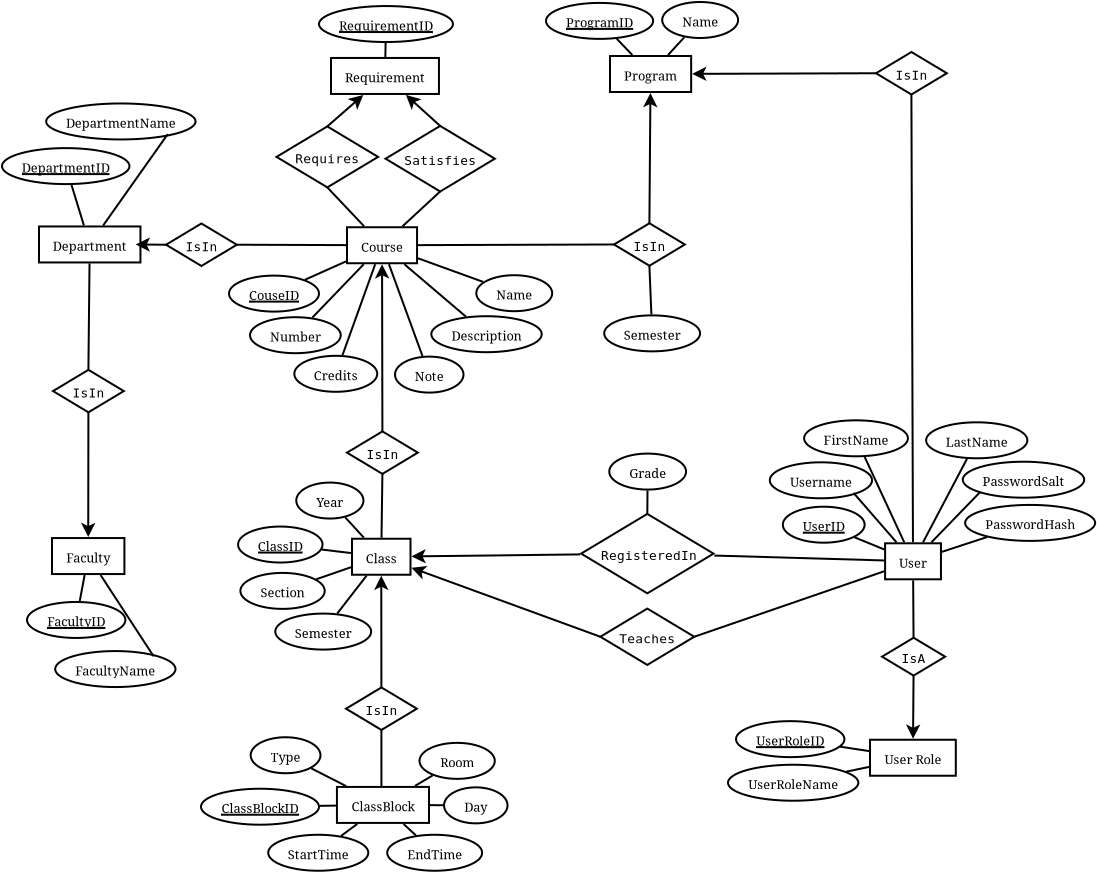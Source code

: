 <?xml version="1.0" encoding="UTF-8"?>
<dia:diagram xmlns:dia="http://www.lysator.liu.se/~alla/dia/">
  <dia:layer name="Background" visible="true" active="true">
    <dia:object type="ER - Relationship" version="0" id="O0">
      <dia:attribute name="obj_pos">
        <dia:point val="35.2,1.3"/>
      </dia:attribute>
      <dia:attribute name="obj_bb">
        <dia:rectangle val="34.85,1.25;42.17,5.322"/>
      </dia:attribute>
      <dia:attribute name="elem_corner">
        <dia:point val="35.2,1.3"/>
      </dia:attribute>
      <dia:attribute name="elem_width">
        <dia:real val="6.62"/>
      </dia:attribute>
      <dia:attribute name="elem_height">
        <dia:real val="3.972"/>
      </dia:attribute>
      <dia:attribute name="border_width">
        <dia:real val="0.1"/>
      </dia:attribute>
      <dia:attribute name="border_color">
        <dia:color val="#000000"/>
      </dia:attribute>
      <dia:attribute name="inner_color">
        <dia:color val="#ffffff"/>
      </dia:attribute>
      <dia:attribute name="name">
        <dia:string>#RegisteredIn#</dia:string>
      </dia:attribute>
      <dia:attribute name="left_card">
        <dia:string>##</dia:string>
      </dia:attribute>
      <dia:attribute name="right_card">
        <dia:string>##</dia:string>
      </dia:attribute>
      <dia:attribute name="identifying">
        <dia:boolean val="false"/>
      </dia:attribute>
      <dia:attribute name="rotated">
        <dia:boolean val="false"/>
      </dia:attribute>
      <dia:attribute name="font">
        <dia:font family="monospace" style="0" name="Courier"/>
      </dia:attribute>
      <dia:attribute name="font_height">
        <dia:real val="0.8"/>
      </dia:attribute>
    </dia:object>
    <dia:object type="Standard - Line" version="0" id="O1">
      <dia:attribute name="obj_pos">
        <dia:point val="50.353,3.629"/>
      </dia:attribute>
      <dia:attribute name="obj_bb">
        <dia:rectangle val="41.819,3.332;50.404,3.68"/>
      </dia:attribute>
      <dia:attribute name="conn_endpoints">
        <dia:point val="50.353,3.629"/>
        <dia:point val="41.87,3.383"/>
      </dia:attribute>
      <dia:attribute name="numcp">
        <dia:int val="1"/>
      </dia:attribute>
      <dia:connections>
        <dia:connection handle="0" to="O16" connection="8"/>
        <dia:connection handle="1" to="O0" connection="8"/>
      </dia:connections>
    </dia:object>
    <dia:object type="Standard - Line" version="0" id="O2">
      <dia:attribute name="obj_pos">
        <dia:point val="35.151,3.325"/>
      </dia:attribute>
      <dia:attribute name="obj_bb">
        <dia:rectangle val="26.553,3.056;35.201,3.78"/>
      </dia:attribute>
      <dia:attribute name="conn_endpoints">
        <dia:point val="35.151,3.325"/>
        <dia:point val="26.665,3.425"/>
      </dia:attribute>
      <dia:attribute name="numcp">
        <dia:int val="1"/>
      </dia:attribute>
      <dia:attribute name="end_arrow">
        <dia:enum val="22"/>
      </dia:attribute>
      <dia:attribute name="end_arrow_length">
        <dia:real val="0.5"/>
      </dia:attribute>
      <dia:attribute name="end_arrow_width">
        <dia:real val="0.5"/>
      </dia:attribute>
      <dia:connections>
        <dia:connection handle="0" to="O0" connection="8"/>
        <dia:connection handle="1" to="O29" connection="8"/>
      </dia:connections>
    </dia:object>
    <dia:object type="ER - Relationship" version="0" id="O3">
      <dia:attribute name="obj_pos">
        <dia:point val="36.161,6.034"/>
      </dia:attribute>
      <dia:attribute name="obj_bb">
        <dia:rectangle val="35.811,5.984;41.206,8.901"/>
      </dia:attribute>
      <dia:attribute name="elem_corner">
        <dia:point val="36.161,6.034"/>
      </dia:attribute>
      <dia:attribute name="elem_width">
        <dia:real val="4.695"/>
      </dia:attribute>
      <dia:attribute name="elem_height">
        <dia:real val="2.817"/>
      </dia:attribute>
      <dia:attribute name="border_width">
        <dia:real val="0.1"/>
      </dia:attribute>
      <dia:attribute name="border_color">
        <dia:color val="#000000"/>
      </dia:attribute>
      <dia:attribute name="inner_color">
        <dia:color val="#ffffff"/>
      </dia:attribute>
      <dia:attribute name="name">
        <dia:string>#Teaches#</dia:string>
      </dia:attribute>
      <dia:attribute name="left_card">
        <dia:string>##</dia:string>
      </dia:attribute>
      <dia:attribute name="right_card">
        <dia:string>##</dia:string>
      </dia:attribute>
      <dia:attribute name="identifying">
        <dia:boolean val="false"/>
      </dia:attribute>
      <dia:attribute name="rotated">
        <dia:boolean val="false"/>
      </dia:attribute>
      <dia:attribute name="font">
        <dia:font family="monospace" style="0" name="Courier"/>
      </dia:attribute>
      <dia:attribute name="font_height">
        <dia:real val="0.8"/>
      </dia:attribute>
    </dia:object>
    <dia:object type="Standard - Line" version="0" id="O4">
      <dia:attribute name="obj_pos">
        <dia:point val="50.35,4.16"/>
      </dia:attribute>
      <dia:attribute name="obj_bb">
        <dia:rectangle val="40.793,4.096;50.414,7.506"/>
      </dia:attribute>
      <dia:attribute name="conn_endpoints">
        <dia:point val="50.35,4.16"/>
        <dia:point val="40.856,7.442"/>
      </dia:attribute>
      <dia:attribute name="numcp">
        <dia:int val="1"/>
      </dia:attribute>
      <dia:connections>
        <dia:connection handle="0" to="O16" connection="8"/>
        <dia:connection handle="1" to="O3" connection="4"/>
      </dia:connections>
    </dia:object>
    <dia:object type="Standard - Line" version="0" id="O5">
      <dia:attribute name="obj_pos">
        <dia:point val="36.161,7.442"/>
      </dia:attribute>
      <dia:attribute name="obj_bb">
        <dia:rectangle val="26.558,3.848;36.225,7.506"/>
      </dia:attribute>
      <dia:attribute name="conn_endpoints">
        <dia:point val="36.161,7.442"/>
        <dia:point val="26.663,3.982"/>
      </dia:attribute>
      <dia:attribute name="numcp">
        <dia:int val="1"/>
      </dia:attribute>
      <dia:attribute name="end_arrow">
        <dia:enum val="22"/>
      </dia:attribute>
      <dia:attribute name="end_arrow_length">
        <dia:real val="0.5"/>
      </dia:attribute>
      <dia:attribute name="end_arrow_width">
        <dia:real val="0.5"/>
      </dia:attribute>
      <dia:connections>
        <dia:connection handle="0" to="O3" connection="0"/>
        <dia:connection handle="1" to="O29" connection="8"/>
      </dia:connections>
    </dia:object>
    <dia:object type="ER - Attribute" version="0" id="O6">
      <dia:attribute name="obj_pos">
        <dia:point val="18.164,4.25"/>
      </dia:attribute>
      <dia:attribute name="obj_bb">
        <dia:rectangle val="18.114,4.2;22.304,6.1"/>
      </dia:attribute>
      <dia:attribute name="elem_corner">
        <dia:point val="18.164,4.25"/>
      </dia:attribute>
      <dia:attribute name="elem_width">
        <dia:real val="4.09"/>
      </dia:attribute>
      <dia:attribute name="elem_height">
        <dia:real val="1.8"/>
      </dia:attribute>
      <dia:attribute name="border_width">
        <dia:real val="0.1"/>
      </dia:attribute>
      <dia:attribute name="border_color">
        <dia:color val="#000000"/>
      </dia:attribute>
      <dia:attribute name="inner_color">
        <dia:color val="#ffffff"/>
      </dia:attribute>
      <dia:attribute name="name">
        <dia:string>#Section#</dia:string>
      </dia:attribute>
      <dia:attribute name="key">
        <dia:boolean val="false"/>
      </dia:attribute>
      <dia:attribute name="weak_key">
        <dia:boolean val="false"/>
      </dia:attribute>
      <dia:attribute name="derived">
        <dia:boolean val="false"/>
      </dia:attribute>
      <dia:attribute name="multivalued">
        <dia:boolean val="false"/>
      </dia:attribute>
      <dia:attribute name="font">
        <dia:font family="Georgia" style="0" name="Courier"/>
      </dia:attribute>
      <dia:attribute name="font_height">
        <dia:real val="0.8"/>
      </dia:attribute>
    </dia:object>
    <dia:object type="Standard - Line" version="0" id="O7">
      <dia:attribute name="obj_pos">
        <dia:point val="21.865,4.581"/>
      </dia:attribute>
      <dia:attribute name="obj_bb">
        <dia:rectangle val="21.801,3.888;23.763,4.645"/>
      </dia:attribute>
      <dia:attribute name="conn_endpoints">
        <dia:point val="21.865,4.581"/>
        <dia:point val="23.7,3.951"/>
      </dia:attribute>
      <dia:attribute name="numcp">
        <dia:int val="1"/>
      </dia:attribute>
      <dia:connections>
        <dia:connection handle="0" to="O6" connection="8"/>
        <dia:connection handle="1" to="O29" connection="8"/>
      </dia:connections>
    </dia:object>
    <dia:object type="ER - Attribute" version="0" id="O8">
      <dia:attribute name="obj_pos">
        <dia:point val="36.608,-1.716"/>
      </dia:attribute>
      <dia:attribute name="obj_bb">
        <dia:rectangle val="36.558,-1.766;40.385,0.134"/>
      </dia:attribute>
      <dia:attribute name="elem_corner">
        <dia:point val="36.608,-1.716"/>
      </dia:attribute>
      <dia:attribute name="elem_width">
        <dia:real val="3.728"/>
      </dia:attribute>
      <dia:attribute name="elem_height">
        <dia:real val="1.8"/>
      </dia:attribute>
      <dia:attribute name="border_width">
        <dia:real val="0.1"/>
      </dia:attribute>
      <dia:attribute name="border_color">
        <dia:color val="#000000"/>
      </dia:attribute>
      <dia:attribute name="inner_color">
        <dia:color val="#ffffff"/>
      </dia:attribute>
      <dia:attribute name="name">
        <dia:string>#Grade#</dia:string>
      </dia:attribute>
      <dia:attribute name="key">
        <dia:boolean val="false"/>
      </dia:attribute>
      <dia:attribute name="weak_key">
        <dia:boolean val="false"/>
      </dia:attribute>
      <dia:attribute name="derived">
        <dia:boolean val="false"/>
      </dia:attribute>
      <dia:attribute name="multivalued">
        <dia:boolean val="false"/>
      </dia:attribute>
      <dia:attribute name="font">
        <dia:font family="Georgia" style="0" name="Courier"/>
      </dia:attribute>
      <dia:attribute name="font_height">
        <dia:real val="0.8"/>
      </dia:attribute>
    </dia:object>
    <dia:object type="Standard - Line" version="0" id="O9">
      <dia:attribute name="obj_pos">
        <dia:point val="38.489,0.13"/>
      </dia:attribute>
      <dia:attribute name="obj_bb">
        <dia:rectangle val="38.438,0.079;38.561,1.351"/>
      </dia:attribute>
      <dia:attribute name="conn_endpoints">
        <dia:point val="38.489,0.13"/>
        <dia:point val="38.51,1.3"/>
      </dia:attribute>
      <dia:attribute name="numcp">
        <dia:int val="1"/>
      </dia:attribute>
      <dia:connections>
        <dia:connection handle="0" to="O8" connection="8"/>
        <dia:connection handle="1" to="O0" connection="2"/>
      </dia:connections>
    </dia:object>
    <dia:object type="ER - Attribute" version="0" id="O10">
      <dia:attribute name="obj_pos">
        <dia:point val="19.908,6.284"/>
      </dia:attribute>
      <dia:attribute name="obj_bb">
        <dia:rectangle val="19.858,6.234;24.573,8.133"/>
      </dia:attribute>
      <dia:attribute name="elem_corner">
        <dia:point val="19.908,6.284"/>
      </dia:attribute>
      <dia:attribute name="elem_width">
        <dia:real val="4.615"/>
      </dia:attribute>
      <dia:attribute name="elem_height">
        <dia:real val="1.8"/>
      </dia:attribute>
      <dia:attribute name="border_width">
        <dia:real val="0.1"/>
      </dia:attribute>
      <dia:attribute name="border_color">
        <dia:color val="#000000"/>
      </dia:attribute>
      <dia:attribute name="inner_color">
        <dia:color val="#ffffff"/>
      </dia:attribute>
      <dia:attribute name="name">
        <dia:string>#Semester#</dia:string>
      </dia:attribute>
      <dia:attribute name="key">
        <dia:boolean val="false"/>
      </dia:attribute>
      <dia:attribute name="weak_key">
        <dia:boolean val="false"/>
      </dia:attribute>
      <dia:attribute name="derived">
        <dia:boolean val="false"/>
      </dia:attribute>
      <dia:attribute name="multivalued">
        <dia:boolean val="false"/>
      </dia:attribute>
      <dia:attribute name="font">
        <dia:font family="Georgia" style="0" name="Courier"/>
      </dia:attribute>
      <dia:attribute name="font_height">
        <dia:real val="0.8"/>
      </dia:attribute>
    </dia:object>
    <dia:object type="ER - Attribute" version="0" id="O11">
      <dia:attribute name="obj_pos">
        <dia:point val="20.958,-0.267"/>
      </dia:attribute>
      <dia:attribute name="obj_bb">
        <dia:rectangle val="20.908,-0.317;24.308,1.583"/>
      </dia:attribute>
      <dia:attribute name="elem_corner">
        <dia:point val="20.958,-0.267"/>
      </dia:attribute>
      <dia:attribute name="elem_width">
        <dia:real val="3.3"/>
      </dia:attribute>
      <dia:attribute name="elem_height">
        <dia:real val="1.8"/>
      </dia:attribute>
      <dia:attribute name="border_width">
        <dia:real val="0.1"/>
      </dia:attribute>
      <dia:attribute name="border_color">
        <dia:color val="#000000"/>
      </dia:attribute>
      <dia:attribute name="inner_color">
        <dia:color val="#ffffff"/>
      </dia:attribute>
      <dia:attribute name="name">
        <dia:string>#Year#</dia:string>
      </dia:attribute>
      <dia:attribute name="key">
        <dia:boolean val="false"/>
      </dia:attribute>
      <dia:attribute name="weak_key">
        <dia:boolean val="false"/>
      </dia:attribute>
      <dia:attribute name="derived">
        <dia:boolean val="false"/>
      </dia:attribute>
      <dia:attribute name="multivalued">
        <dia:boolean val="false"/>
      </dia:attribute>
      <dia:attribute name="font">
        <dia:font family="Georgia" style="0" name="Courier"/>
      </dia:attribute>
      <dia:attribute name="font_height">
        <dia:real val="0.8"/>
      </dia:attribute>
    </dia:object>
    <dia:object type="Standard - Line" version="0" id="O12">
      <dia:attribute name="obj_pos">
        <dia:point val="22.928,6.284"/>
      </dia:attribute>
      <dia:attribute name="obj_bb">
        <dia:rectangle val="22.858,4.323;24.497,6.355"/>
      </dia:attribute>
      <dia:attribute name="conn_endpoints">
        <dia:point val="22.928,6.284"/>
        <dia:point val="24.427,4.393"/>
      </dia:attribute>
      <dia:attribute name="numcp">
        <dia:int val="1"/>
      </dia:attribute>
      <dia:connections>
        <dia:connection handle="0" to="O10" connection="8"/>
        <dia:connection handle="1" to="O29" connection="8"/>
      </dia:connections>
    </dia:object>
    <dia:object type="Standard - Line" version="0" id="O13">
      <dia:attribute name="obj_pos">
        <dia:point val="23.378,1.474"/>
      </dia:attribute>
      <dia:attribute name="obj_bb">
        <dia:rectangle val="23.307,1.404;24.381,2.563"/>
      </dia:attribute>
      <dia:attribute name="conn_endpoints">
        <dia:point val="23.378,1.474"/>
        <dia:point val="24.31,2.493"/>
      </dia:attribute>
      <dia:attribute name="numcp">
        <dia:int val="1"/>
      </dia:attribute>
      <dia:connections>
        <dia:connection handle="0" to="O11" connection="8"/>
        <dia:connection handle="1" to="O29" connection="8"/>
      </dia:connections>
    </dia:object>
    <dia:object type="ER - Attribute" version="0" id="O14">
      <dia:attribute name="obj_pos">
        <dia:point val="18.048,1.932"/>
      </dia:attribute>
      <dia:attribute name="obj_bb">
        <dia:rectangle val="17.998,1.882;22.298,3.782"/>
      </dia:attribute>
      <dia:attribute name="elem_corner">
        <dia:point val="18.048,1.932"/>
      </dia:attribute>
      <dia:attribute name="elem_width">
        <dia:real val="4.2"/>
      </dia:attribute>
      <dia:attribute name="elem_height">
        <dia:real val="1.8"/>
      </dia:attribute>
      <dia:attribute name="border_width">
        <dia:real val="0.1"/>
      </dia:attribute>
      <dia:attribute name="border_color">
        <dia:color val="#000000"/>
      </dia:attribute>
      <dia:attribute name="inner_color">
        <dia:color val="#ffffff"/>
      </dia:attribute>
      <dia:attribute name="name">
        <dia:string>#ClassID#</dia:string>
      </dia:attribute>
      <dia:attribute name="key">
        <dia:boolean val="true"/>
      </dia:attribute>
      <dia:attribute name="weak_key">
        <dia:boolean val="false"/>
      </dia:attribute>
      <dia:attribute name="derived">
        <dia:boolean val="false"/>
      </dia:attribute>
      <dia:attribute name="multivalued">
        <dia:boolean val="false"/>
      </dia:attribute>
      <dia:attribute name="font">
        <dia:font family="Georgia" style="0" name="Courier"/>
      </dia:attribute>
      <dia:attribute name="font_height">
        <dia:real val="0.8"/>
      </dia:attribute>
    </dia:object>
    <dia:object type="Standard - Line" version="0" id="O15">
      <dia:attribute name="obj_pos">
        <dia:point val="22.218,3.083"/>
      </dia:attribute>
      <dia:attribute name="obj_bb">
        <dia:rectangle val="22.163,3.027;23.751,3.318"/>
      </dia:attribute>
      <dia:attribute name="conn_endpoints">
        <dia:point val="22.218,3.083"/>
        <dia:point val="23.695,3.262"/>
      </dia:attribute>
      <dia:attribute name="numcp">
        <dia:int val="1"/>
      </dia:attribute>
      <dia:connections>
        <dia:connection handle="0" to="O14" connection="8"/>
        <dia:connection handle="1" to="O29" connection="8"/>
      </dia:connections>
    </dia:object>
    <dia:object type="ER - Entity" version="0" id="O16">
      <dia:attribute name="obj_pos">
        <dia:point val="50.4,2.77"/>
      </dia:attribute>
      <dia:attribute name="obj_bb">
        <dia:rectangle val="50.35,2.72;53.185,4.62"/>
      </dia:attribute>
      <dia:attribute name="elem_corner">
        <dia:point val="50.4,2.77"/>
      </dia:attribute>
      <dia:attribute name="elem_width">
        <dia:real val="2.735"/>
      </dia:attribute>
      <dia:attribute name="elem_height">
        <dia:real val="1.8"/>
      </dia:attribute>
      <dia:attribute name="border_width">
        <dia:real val="0.1"/>
      </dia:attribute>
      <dia:attribute name="border_color">
        <dia:color val="#000000"/>
      </dia:attribute>
      <dia:attribute name="inner_color">
        <dia:color val="#ffffff"/>
      </dia:attribute>
      <dia:attribute name="name">
        <dia:string>#User#</dia:string>
      </dia:attribute>
      <dia:attribute name="weak">
        <dia:boolean val="false"/>
      </dia:attribute>
      <dia:attribute name="associative">
        <dia:boolean val="false"/>
      </dia:attribute>
      <dia:attribute name="font">
        <dia:font family="Georgia" style="0" name="Courier"/>
      </dia:attribute>
      <dia:attribute name="font_height">
        <dia:real val="0.8"/>
      </dia:attribute>
    </dia:object>
    <dia:object type="ER - Attribute" version="0" id="O17">
      <dia:attribute name="obj_pos">
        <dia:point val="46.35,-3.38"/>
      </dia:attribute>
      <dia:attribute name="obj_bb">
        <dia:rectangle val="46.3,-3.43;51.417,-1.53"/>
      </dia:attribute>
      <dia:attribute name="elem_corner">
        <dia:point val="46.35,-3.38"/>
      </dia:attribute>
      <dia:attribute name="elem_width">
        <dia:real val="5.018"/>
      </dia:attribute>
      <dia:attribute name="elem_height">
        <dia:real val="1.8"/>
      </dia:attribute>
      <dia:attribute name="border_width">
        <dia:real val="0.1"/>
      </dia:attribute>
      <dia:attribute name="border_color">
        <dia:color val="#000000"/>
      </dia:attribute>
      <dia:attribute name="inner_color">
        <dia:color val="#ffffff"/>
      </dia:attribute>
      <dia:attribute name="name">
        <dia:string>#FirstName#</dia:string>
      </dia:attribute>
      <dia:attribute name="key">
        <dia:boolean val="false"/>
      </dia:attribute>
      <dia:attribute name="weak_key">
        <dia:boolean val="false"/>
      </dia:attribute>
      <dia:attribute name="derived">
        <dia:boolean val="false"/>
      </dia:attribute>
      <dia:attribute name="multivalued">
        <dia:boolean val="false"/>
      </dia:attribute>
      <dia:attribute name="font">
        <dia:font family="Georgia" style="0" name="Courier"/>
      </dia:attribute>
      <dia:attribute name="font_height">
        <dia:real val="0.8"/>
      </dia:attribute>
    </dia:object>
    <dia:object type="ER - Attribute" version="0" id="O18">
      <dia:attribute name="obj_pos">
        <dia:point val="52.45,-3.28"/>
      </dia:attribute>
      <dia:attribute name="obj_bb">
        <dia:rectangle val="52.4,-3.33;57.395,-1.43"/>
      </dia:attribute>
      <dia:attribute name="elem_corner">
        <dia:point val="52.45,-3.28"/>
      </dia:attribute>
      <dia:attribute name="elem_width">
        <dia:real val="4.895"/>
      </dia:attribute>
      <dia:attribute name="elem_height">
        <dia:real val="1.8"/>
      </dia:attribute>
      <dia:attribute name="border_width">
        <dia:real val="0.1"/>
      </dia:attribute>
      <dia:attribute name="border_color">
        <dia:color val="#000000"/>
      </dia:attribute>
      <dia:attribute name="inner_color">
        <dia:color val="#ffffff"/>
      </dia:attribute>
      <dia:attribute name="name">
        <dia:string>#LastName#</dia:string>
      </dia:attribute>
      <dia:attribute name="key">
        <dia:boolean val="false"/>
      </dia:attribute>
      <dia:attribute name="weak_key">
        <dia:boolean val="false"/>
      </dia:attribute>
      <dia:attribute name="derived">
        <dia:boolean val="false"/>
      </dia:attribute>
      <dia:attribute name="multivalued">
        <dia:boolean val="false"/>
      </dia:attribute>
      <dia:attribute name="font">
        <dia:font family="Georgia" style="0" name="Courier"/>
      </dia:attribute>
      <dia:attribute name="font_height">
        <dia:real val="0.8"/>
      </dia:attribute>
    </dia:object>
    <dia:object type="Standard - Line" version="0" id="O19">
      <dia:attribute name="obj_pos">
        <dia:point val="54.417,-1.452"/>
      </dia:attribute>
      <dia:attribute name="obj_bb">
        <dia:rectangle val="52.192,-1.519;54.485,2.787"/>
      </dia:attribute>
      <dia:attribute name="conn_endpoints">
        <dia:point val="54.417,-1.452"/>
        <dia:point val="52.259,2.72"/>
      </dia:attribute>
      <dia:attribute name="numcp">
        <dia:int val="1"/>
      </dia:attribute>
      <dia:connections>
        <dia:connection handle="0" to="O18" connection="8"/>
        <dia:connection handle="1" to="O16" connection="8"/>
      </dia:connections>
    </dia:object>
    <dia:object type="Standard - Line" version="0" id="O20">
      <dia:attribute name="obj_pos">
        <dia:point val="49.3,-1.547"/>
      </dia:attribute>
      <dia:attribute name="obj_bb">
        <dia:rectangle val="49.233,-1.614;51.385,2.787"/>
      </dia:attribute>
      <dia:attribute name="conn_endpoints">
        <dia:point val="49.3,-1.547"/>
        <dia:point val="51.318,2.72"/>
      </dia:attribute>
      <dia:attribute name="numcp">
        <dia:int val="1"/>
      </dia:attribute>
      <dia:connections>
        <dia:connection handle="0" to="O17" connection="8"/>
        <dia:connection handle="1" to="O16" connection="8"/>
      </dia:connections>
    </dia:object>
    <dia:object type="ER - Attribute" version="0" id="O21">
      <dia:attribute name="obj_pos">
        <dia:point val="45.285,0.94"/>
      </dia:attribute>
      <dia:attribute name="obj_bb">
        <dia:rectangle val="45.235,0.89;49.4,2.79"/>
      </dia:attribute>
      <dia:attribute name="elem_corner">
        <dia:point val="45.285,0.94"/>
      </dia:attribute>
      <dia:attribute name="elem_width">
        <dia:real val="4.065"/>
      </dia:attribute>
      <dia:attribute name="elem_height">
        <dia:real val="1.8"/>
      </dia:attribute>
      <dia:attribute name="border_width">
        <dia:real val="0.1"/>
      </dia:attribute>
      <dia:attribute name="border_color">
        <dia:color val="#000000"/>
      </dia:attribute>
      <dia:attribute name="inner_color">
        <dia:color val="#ffffff"/>
      </dia:attribute>
      <dia:attribute name="name">
        <dia:string>#UserID#</dia:string>
      </dia:attribute>
      <dia:attribute name="key">
        <dia:boolean val="true"/>
      </dia:attribute>
      <dia:attribute name="weak_key">
        <dia:boolean val="false"/>
      </dia:attribute>
      <dia:attribute name="derived">
        <dia:boolean val="false"/>
      </dia:attribute>
      <dia:attribute name="multivalued">
        <dia:boolean val="false"/>
      </dia:attribute>
      <dia:attribute name="font">
        <dia:font family="Georgia" style="0" name="Courier"/>
      </dia:attribute>
      <dia:attribute name="font_height">
        <dia:real val="0.8"/>
      </dia:attribute>
    </dia:object>
    <dia:object type="Standard - Line" version="0" id="O22">
      <dia:attribute name="obj_pos">
        <dia:point val="48.853,2.471"/>
      </dia:attribute>
      <dia:attribute name="obj_bb">
        <dia:rectangle val="48.787,2.406;50.416,3.152"/>
      </dia:attribute>
      <dia:attribute name="conn_endpoints">
        <dia:point val="48.853,2.471"/>
        <dia:point val="50.35,3.087"/>
      </dia:attribute>
      <dia:attribute name="numcp">
        <dia:int val="1"/>
      </dia:attribute>
      <dia:connections>
        <dia:connection handle="0" to="O21" connection="8"/>
        <dia:connection handle="1" to="O16" connection="8"/>
      </dia:connections>
    </dia:object>
    <dia:object type="ER - Attribute" version="0" id="O23">
      <dia:attribute name="obj_pos">
        <dia:point val="54.285,-1.31"/>
      </dia:attribute>
      <dia:attribute name="obj_bb">
        <dia:rectangle val="54.235,-1.36;60.135,0.54"/>
      </dia:attribute>
      <dia:attribute name="elem_corner">
        <dia:point val="54.285,-1.31"/>
      </dia:attribute>
      <dia:attribute name="elem_width">
        <dia:real val="5.8"/>
      </dia:attribute>
      <dia:attribute name="elem_height">
        <dia:real val="1.8"/>
      </dia:attribute>
      <dia:attribute name="border_width">
        <dia:real val="0.1"/>
      </dia:attribute>
      <dia:attribute name="border_color">
        <dia:color val="#000000"/>
      </dia:attribute>
      <dia:attribute name="inner_color">
        <dia:color val="#ffffff"/>
      </dia:attribute>
      <dia:attribute name="name">
        <dia:string>#PasswordSalt#</dia:string>
      </dia:attribute>
      <dia:attribute name="key">
        <dia:boolean val="false"/>
      </dia:attribute>
      <dia:attribute name="weak_key">
        <dia:boolean val="false"/>
      </dia:attribute>
      <dia:attribute name="derived">
        <dia:boolean val="false"/>
      </dia:attribute>
      <dia:attribute name="multivalued">
        <dia:boolean val="false"/>
      </dia:attribute>
      <dia:attribute name="font">
        <dia:font family="Georgia" style="0" name="Courier"/>
      </dia:attribute>
      <dia:attribute name="font_height">
        <dia:real val="0.8"/>
      </dia:attribute>
    </dia:object>
    <dia:object type="Standard - Line" version="0" id="O24">
      <dia:attribute name="obj_pos">
        <dia:point val="55.134,0.226"/>
      </dia:attribute>
      <dia:attribute name="obj_bb">
        <dia:rectangle val="52.625,0.156;55.205,2.792"/>
      </dia:attribute>
      <dia:attribute name="conn_endpoints">
        <dia:point val="55.134,0.226"/>
        <dia:point val="52.696,2.721"/>
      </dia:attribute>
      <dia:attribute name="numcp">
        <dia:int val="1"/>
      </dia:attribute>
      <dia:connections>
        <dia:connection handle="0" to="O23" connection="5"/>
        <dia:connection handle="1" to="O16" connection="8"/>
      </dia:connections>
    </dia:object>
    <dia:object type="ER - Attribute" version="0" id="O25">
      <dia:attribute name="obj_pos">
        <dia:point val="54.4,0.85"/>
      </dia:attribute>
      <dia:attribute name="obj_bb">
        <dia:rectangle val="54.35,0.8;60.66,2.7"/>
      </dia:attribute>
      <dia:attribute name="elem_corner">
        <dia:point val="54.4,0.85"/>
      </dia:attribute>
      <dia:attribute name="elem_width">
        <dia:real val="6.21"/>
      </dia:attribute>
      <dia:attribute name="elem_height">
        <dia:real val="1.8"/>
      </dia:attribute>
      <dia:attribute name="border_width">
        <dia:real val="0.1"/>
      </dia:attribute>
      <dia:attribute name="border_color">
        <dia:color val="#000000"/>
      </dia:attribute>
      <dia:attribute name="inner_color">
        <dia:color val="#ffffff"/>
      </dia:attribute>
      <dia:attribute name="name">
        <dia:string>#PasswordHash#</dia:string>
      </dia:attribute>
      <dia:attribute name="key">
        <dia:boolean val="false"/>
      </dia:attribute>
      <dia:attribute name="weak_key">
        <dia:boolean val="false"/>
      </dia:attribute>
      <dia:attribute name="derived">
        <dia:boolean val="false"/>
      </dia:attribute>
      <dia:attribute name="multivalued">
        <dia:boolean val="false"/>
      </dia:attribute>
      <dia:attribute name="font">
        <dia:font family="Georgia" style="0" name="Courier"/>
      </dia:attribute>
      <dia:attribute name="font_height">
        <dia:real val="0.8"/>
      </dia:attribute>
    </dia:object>
    <dia:object type="Standard - Line" version="0" id="O26">
      <dia:attribute name="obj_pos">
        <dia:point val="55.425,2.446"/>
      </dia:attribute>
      <dia:attribute name="obj_bb">
        <dia:rectangle val="53.119,2.383;55.488,3.26"/>
      </dia:attribute>
      <dia:attribute name="conn_endpoints">
        <dia:point val="55.425,2.446"/>
        <dia:point val="53.182,3.197"/>
      </dia:attribute>
      <dia:attribute name="numcp">
        <dia:int val="1"/>
      </dia:attribute>
      <dia:connections>
        <dia:connection handle="0" to="O25" connection="8"/>
        <dia:connection handle="1" to="O16" connection="8"/>
      </dia:connections>
    </dia:object>
    <dia:object type="ER - Attribute" version="0" id="O27">
      <dia:attribute name="obj_pos">
        <dia:point val="44.635,-1.28"/>
      </dia:attribute>
      <dia:attribute name="obj_bb">
        <dia:rectangle val="44.585,-1.33;49.595,0.57"/>
      </dia:attribute>
      <dia:attribute name="elem_corner">
        <dia:point val="44.635,-1.28"/>
      </dia:attribute>
      <dia:attribute name="elem_width">
        <dia:real val="4.91"/>
      </dia:attribute>
      <dia:attribute name="elem_height">
        <dia:real val="1.8"/>
      </dia:attribute>
      <dia:attribute name="border_width">
        <dia:real val="0.1"/>
      </dia:attribute>
      <dia:attribute name="border_color">
        <dia:color val="#000000"/>
      </dia:attribute>
      <dia:attribute name="inner_color">
        <dia:color val="#ffffff"/>
      </dia:attribute>
      <dia:attribute name="name">
        <dia:string>#Username#</dia:string>
      </dia:attribute>
      <dia:attribute name="key">
        <dia:boolean val="false"/>
      </dia:attribute>
      <dia:attribute name="weak_key">
        <dia:boolean val="false"/>
      </dia:attribute>
      <dia:attribute name="derived">
        <dia:boolean val="false"/>
      </dia:attribute>
      <dia:attribute name="multivalued">
        <dia:boolean val="false"/>
      </dia:attribute>
      <dia:attribute name="font">
        <dia:font family="Georgia" style="0" name="Courier"/>
      </dia:attribute>
      <dia:attribute name="font_height">
        <dia:real val="0.8"/>
      </dia:attribute>
    </dia:object>
    <dia:object type="Standard - Line" version="0" id="O28">
      <dia:attribute name="obj_pos">
        <dia:point val="48.826,0.256"/>
      </dia:attribute>
      <dia:attribute name="obj_bb">
        <dia:rectangle val="48.755,0.186;51.021,2.792"/>
      </dia:attribute>
      <dia:attribute name="conn_endpoints">
        <dia:point val="48.826,0.256"/>
        <dia:point val="50.95,2.722"/>
      </dia:attribute>
      <dia:attribute name="numcp">
        <dia:int val="1"/>
      </dia:attribute>
      <dia:connections>
        <dia:connection handle="0" to="O27" connection="7"/>
        <dia:connection handle="1" to="O16" connection="8"/>
      </dia:connections>
    </dia:object>
    <dia:object type="ER - Entity" version="0" id="O29">
      <dia:attribute name="obj_pos">
        <dia:point val="23.745,2.542"/>
      </dia:attribute>
      <dia:attribute name="obj_bb">
        <dia:rectangle val="23.695,2.493;26.665,4.393"/>
      </dia:attribute>
      <dia:attribute name="elem_corner">
        <dia:point val="23.745,2.542"/>
      </dia:attribute>
      <dia:attribute name="elem_width">
        <dia:real val="2.87"/>
      </dia:attribute>
      <dia:attribute name="elem_height">
        <dia:real val="1.8"/>
      </dia:attribute>
      <dia:attribute name="border_width">
        <dia:real val="0.1"/>
      </dia:attribute>
      <dia:attribute name="border_color">
        <dia:color val="#000000"/>
      </dia:attribute>
      <dia:attribute name="inner_color">
        <dia:color val="#ffffff"/>
      </dia:attribute>
      <dia:attribute name="name">
        <dia:string>#Class#</dia:string>
      </dia:attribute>
      <dia:attribute name="weak">
        <dia:boolean val="false"/>
      </dia:attribute>
      <dia:attribute name="associative">
        <dia:boolean val="false"/>
      </dia:attribute>
      <dia:attribute name="font">
        <dia:font family="Georgia" style="0" name="Courier"/>
      </dia:attribute>
      <dia:attribute name="font_height">
        <dia:real val="0.8"/>
      </dia:attribute>
    </dia:object>
    <dia:object type="ER - Relationship" version="0" id="O30">
      <dia:attribute name="obj_pos">
        <dia:point val="50.245,7.492"/>
      </dia:attribute>
      <dia:attribute name="obj_bb">
        <dia:rectangle val="49.895,7.442;53.75,9.435"/>
      </dia:attribute>
      <dia:attribute name="elem_corner">
        <dia:point val="50.245,7.492"/>
      </dia:attribute>
      <dia:attribute name="elem_width">
        <dia:real val="3.155"/>
      </dia:attribute>
      <dia:attribute name="elem_height">
        <dia:real val="1.893"/>
      </dia:attribute>
      <dia:attribute name="border_width">
        <dia:real val="0.1"/>
      </dia:attribute>
      <dia:attribute name="border_color">
        <dia:color val="#000000"/>
      </dia:attribute>
      <dia:attribute name="inner_color">
        <dia:color val="#ffffff"/>
      </dia:attribute>
      <dia:attribute name="name">
        <dia:string>#IsA#</dia:string>
      </dia:attribute>
      <dia:attribute name="left_card">
        <dia:string>##</dia:string>
      </dia:attribute>
      <dia:attribute name="right_card">
        <dia:string>##</dia:string>
      </dia:attribute>
      <dia:attribute name="identifying">
        <dia:boolean val="false"/>
      </dia:attribute>
      <dia:attribute name="rotated">
        <dia:boolean val="false"/>
      </dia:attribute>
      <dia:attribute name="font">
        <dia:font family="monospace" style="0" name="Courier"/>
      </dia:attribute>
      <dia:attribute name="font_height">
        <dia:real val="0.8"/>
      </dia:attribute>
    </dia:object>
    <dia:object type="Standard - Line" version="0" id="O31">
      <dia:attribute name="obj_pos">
        <dia:point val="51.781,4.619"/>
      </dia:attribute>
      <dia:attribute name="obj_bb">
        <dia:rectangle val="51.73,4.568;51.873,7.543"/>
      </dia:attribute>
      <dia:attribute name="conn_endpoints">
        <dia:point val="51.781,4.619"/>
        <dia:point val="51.822,7.492"/>
      </dia:attribute>
      <dia:attribute name="numcp">
        <dia:int val="1"/>
      </dia:attribute>
      <dia:connections>
        <dia:connection handle="0" to="O16" connection="8"/>
        <dia:connection handle="1" to="O30" connection="2"/>
      </dia:connections>
    </dia:object>
    <dia:object type="ER - Entity" version="0" id="O32">
      <dia:attribute name="obj_pos">
        <dia:point val="49.645,12.592"/>
      </dia:attribute>
      <dia:attribute name="obj_bb">
        <dia:rectangle val="49.595,12.543;53.873,14.443"/>
      </dia:attribute>
      <dia:attribute name="elem_corner">
        <dia:point val="49.645,12.592"/>
      </dia:attribute>
      <dia:attribute name="elem_width">
        <dia:real val="4.178"/>
      </dia:attribute>
      <dia:attribute name="elem_height">
        <dia:real val="1.8"/>
      </dia:attribute>
      <dia:attribute name="border_width">
        <dia:real val="0.1"/>
      </dia:attribute>
      <dia:attribute name="border_color">
        <dia:color val="#000000"/>
      </dia:attribute>
      <dia:attribute name="inner_color">
        <dia:color val="#ffffff"/>
      </dia:attribute>
      <dia:attribute name="name">
        <dia:string>#User Role#</dia:string>
      </dia:attribute>
      <dia:attribute name="weak">
        <dia:boolean val="false"/>
      </dia:attribute>
      <dia:attribute name="associative">
        <dia:boolean val="false"/>
      </dia:attribute>
      <dia:attribute name="font">
        <dia:font family="Georgia" style="0" name="Courier"/>
      </dia:attribute>
      <dia:attribute name="font_height">
        <dia:real val="0.8"/>
      </dia:attribute>
    </dia:object>
    <dia:object type="ER - Attribute" version="0" id="O33">
      <dia:attribute name="obj_pos">
        <dia:point val="42.945,11.662"/>
      </dia:attribute>
      <dia:attribute name="obj_bb">
        <dia:rectangle val="42.895,11.613;48.347,13.512"/>
      </dia:attribute>
      <dia:attribute name="elem_corner">
        <dia:point val="42.945,11.662"/>
      </dia:attribute>
      <dia:attribute name="elem_width">
        <dia:real val="5.353"/>
      </dia:attribute>
      <dia:attribute name="elem_height">
        <dia:real val="1.8"/>
      </dia:attribute>
      <dia:attribute name="border_width">
        <dia:real val="0.1"/>
      </dia:attribute>
      <dia:attribute name="border_color">
        <dia:color val="#000000"/>
      </dia:attribute>
      <dia:attribute name="inner_color">
        <dia:color val="#ffffff"/>
      </dia:attribute>
      <dia:attribute name="name">
        <dia:string>#UserRoleID#</dia:string>
      </dia:attribute>
      <dia:attribute name="key">
        <dia:boolean val="true"/>
      </dia:attribute>
      <dia:attribute name="weak_key">
        <dia:boolean val="false"/>
      </dia:attribute>
      <dia:attribute name="derived">
        <dia:boolean val="false"/>
      </dia:attribute>
      <dia:attribute name="multivalued">
        <dia:boolean val="false"/>
      </dia:attribute>
      <dia:attribute name="font">
        <dia:font family="Georgia" style="0" name="Courier"/>
      </dia:attribute>
      <dia:attribute name="font_height">
        <dia:real val="0.8"/>
      </dia:attribute>
    </dia:object>
    <dia:object type="Standard - Line" version="0" id="O34">
      <dia:attribute name="obj_pos">
        <dia:point val="48.109,12.941"/>
      </dia:attribute>
      <dia:attribute name="obj_bb">
        <dia:rectangle val="48.052,12.884;49.652,13.224"/>
      </dia:attribute>
      <dia:attribute name="conn_endpoints">
        <dia:point val="48.109,12.941"/>
        <dia:point val="49.595,13.167"/>
      </dia:attribute>
      <dia:attribute name="numcp">
        <dia:int val="1"/>
      </dia:attribute>
      <dia:connections>
        <dia:connection handle="0" to="O33" connection="8"/>
        <dia:connection handle="1" to="O32" connection="8"/>
      </dia:connections>
    </dia:object>
    <dia:object type="ER - Attribute" version="0" id="O35">
      <dia:attribute name="obj_pos">
        <dia:point val="42.545,13.842"/>
      </dia:attribute>
      <dia:attribute name="obj_bb">
        <dia:rectangle val="42.495,13.793;48.905,15.693"/>
      </dia:attribute>
      <dia:attribute name="elem_corner">
        <dia:point val="42.545,13.842"/>
      </dia:attribute>
      <dia:attribute name="elem_width">
        <dia:real val="6.31"/>
      </dia:attribute>
      <dia:attribute name="elem_height">
        <dia:real val="1.8"/>
      </dia:attribute>
      <dia:attribute name="border_width">
        <dia:real val="0.1"/>
      </dia:attribute>
      <dia:attribute name="border_color">
        <dia:color val="#000000"/>
      </dia:attribute>
      <dia:attribute name="inner_color">
        <dia:color val="#ffffff"/>
      </dia:attribute>
      <dia:attribute name="name">
        <dia:string>#UserRoleName#</dia:string>
      </dia:attribute>
      <dia:attribute name="key">
        <dia:boolean val="false"/>
      </dia:attribute>
      <dia:attribute name="weak_key">
        <dia:boolean val="false"/>
      </dia:attribute>
      <dia:attribute name="derived">
        <dia:boolean val="false"/>
      </dia:attribute>
      <dia:attribute name="multivalued">
        <dia:boolean val="false"/>
      </dia:attribute>
      <dia:attribute name="font">
        <dia:font family="Georgia" style="0" name="Courier"/>
      </dia:attribute>
      <dia:attribute name="font_height">
        <dia:real val="0.8"/>
      </dia:attribute>
    </dia:object>
    <dia:object type="Standard - Line" version="0" id="O36">
      <dia:attribute name="obj_pos">
        <dia:point val="48.302,14.204"/>
      </dia:attribute>
      <dia:attribute name="obj_bb">
        <dia:rectangle val="48.243,13.876;49.657,14.263"/>
      </dia:attribute>
      <dia:attribute name="conn_endpoints">
        <dia:point val="48.302,14.204"/>
        <dia:point val="49.598,13.935"/>
      </dia:attribute>
      <dia:attribute name="numcp">
        <dia:int val="1"/>
      </dia:attribute>
      <dia:connections>
        <dia:connection handle="0" to="O35" connection="8"/>
        <dia:connection handle="1" to="O32" connection="8"/>
      </dia:connections>
    </dia:object>
    <dia:object type="ER - Attribute" version="0" id="O37">
      <dia:attribute name="obj_pos">
        <dia:point val="28.347,14.973"/>
      </dia:attribute>
      <dia:attribute name="obj_bb">
        <dia:rectangle val="28.297,14.922;31.514,16.823"/>
      </dia:attribute>
      <dia:attribute name="elem_corner">
        <dia:point val="28.347,14.973"/>
      </dia:attribute>
      <dia:attribute name="elem_width">
        <dia:real val="3.118"/>
      </dia:attribute>
      <dia:attribute name="elem_height">
        <dia:real val="1.8"/>
      </dia:attribute>
      <dia:attribute name="border_width">
        <dia:real val="0.1"/>
      </dia:attribute>
      <dia:attribute name="border_color">
        <dia:color val="#000000"/>
      </dia:attribute>
      <dia:attribute name="inner_color">
        <dia:color val="#ffffff"/>
      </dia:attribute>
      <dia:attribute name="name">
        <dia:string>#Day#</dia:string>
      </dia:attribute>
      <dia:attribute name="key">
        <dia:boolean val="false"/>
      </dia:attribute>
      <dia:attribute name="weak_key">
        <dia:boolean val="false"/>
      </dia:attribute>
      <dia:attribute name="derived">
        <dia:boolean val="false"/>
      </dia:attribute>
      <dia:attribute name="multivalued">
        <dia:boolean val="false"/>
      </dia:attribute>
      <dia:attribute name="font">
        <dia:font family="Georgia" style="0" name="Courier"/>
      </dia:attribute>
      <dia:attribute name="font_height">
        <dia:real val="0.8"/>
      </dia:attribute>
    </dia:object>
    <dia:object type="Standard - Line" version="0" id="O38">
      <dia:attribute name="obj_pos">
        <dia:point val="28.297,15.865"/>
      </dia:attribute>
      <dia:attribute name="obj_bb">
        <dia:rectangle val="27.438,15.812;28.348,15.915"/>
      </dia:attribute>
      <dia:attribute name="conn_endpoints">
        <dia:point val="28.297,15.865"/>
        <dia:point val="27.488,15.862"/>
      </dia:attribute>
      <dia:attribute name="numcp">
        <dia:int val="1"/>
      </dia:attribute>
      <dia:connections>
        <dia:connection handle="0" to="O37" connection="8"/>
        <dia:connection handle="1" to="O45" connection="8"/>
      </dia:connections>
    </dia:object>
    <dia:object type="ER - Attribute" version="0" id="O39">
      <dia:attribute name="obj_pos">
        <dia:point val="25.505,17.343"/>
      </dia:attribute>
      <dia:attribute name="obj_bb">
        <dia:rectangle val="25.454,17.293;30.174,19.192"/>
      </dia:attribute>
      <dia:attribute name="elem_corner">
        <dia:point val="25.505,17.343"/>
      </dia:attribute>
      <dia:attribute name="elem_width">
        <dia:real val="4.62"/>
      </dia:attribute>
      <dia:attribute name="elem_height">
        <dia:real val="1.8"/>
      </dia:attribute>
      <dia:attribute name="border_width">
        <dia:real val="0.1"/>
      </dia:attribute>
      <dia:attribute name="border_color">
        <dia:color val="#000000"/>
      </dia:attribute>
      <dia:attribute name="inner_color">
        <dia:color val="#ffffff"/>
      </dia:attribute>
      <dia:attribute name="name">
        <dia:string>#EndTime#</dia:string>
      </dia:attribute>
      <dia:attribute name="key">
        <dia:boolean val="false"/>
      </dia:attribute>
      <dia:attribute name="weak_key">
        <dia:boolean val="false"/>
      </dia:attribute>
      <dia:attribute name="derived">
        <dia:boolean val="false"/>
      </dia:attribute>
      <dia:attribute name="multivalued">
        <dia:boolean val="false"/>
      </dia:attribute>
      <dia:attribute name="font">
        <dia:font family="Georgia" style="0" name="Courier"/>
      </dia:attribute>
      <dia:attribute name="font_height">
        <dia:real val="0.8"/>
      </dia:attribute>
    </dia:object>
    <dia:object type="ER - Attribute" version="0" id="O40">
      <dia:attribute name="obj_pos">
        <dia:point val="19.555,17.343"/>
      </dia:attribute>
      <dia:attribute name="obj_bb">
        <dia:rectangle val="19.505,17.293;24.447,19.192"/>
      </dia:attribute>
      <dia:attribute name="elem_corner">
        <dia:point val="19.555,17.343"/>
      </dia:attribute>
      <dia:attribute name="elem_width">
        <dia:real val="4.843"/>
      </dia:attribute>
      <dia:attribute name="elem_height">
        <dia:real val="1.8"/>
      </dia:attribute>
      <dia:attribute name="border_width">
        <dia:real val="0.1"/>
      </dia:attribute>
      <dia:attribute name="border_color">
        <dia:color val="#000000"/>
      </dia:attribute>
      <dia:attribute name="inner_color">
        <dia:color val="#ffffff"/>
      </dia:attribute>
      <dia:attribute name="name">
        <dia:string>#StartTime#</dia:string>
      </dia:attribute>
      <dia:attribute name="key">
        <dia:boolean val="false"/>
      </dia:attribute>
      <dia:attribute name="weak_key">
        <dia:boolean val="false"/>
      </dia:attribute>
      <dia:attribute name="derived">
        <dia:boolean val="false"/>
      </dia:attribute>
      <dia:attribute name="multivalued">
        <dia:boolean val="false"/>
      </dia:attribute>
      <dia:attribute name="font">
        <dia:font family="Georgia" style="0" name="Courier"/>
      </dia:attribute>
      <dia:attribute name="font_height">
        <dia:real val="0.8"/>
      </dia:attribute>
    </dia:object>
    <dia:object type="Standard - Line" version="0" id="O41">
      <dia:attribute name="obj_pos">
        <dia:point val="26.877,17.38"/>
      </dia:attribute>
      <dia:attribute name="obj_bb">
        <dia:rectangle val="26.177,16.73;26.948,17.451"/>
      </dia:attribute>
      <dia:attribute name="conn_endpoints">
        <dia:point val="26.877,17.38"/>
        <dia:point val="26.247,16.801"/>
      </dia:attribute>
      <dia:attribute name="numcp">
        <dia:int val="1"/>
      </dia:attribute>
      <dia:connections>
        <dia:connection handle="0" to="O39" connection="8"/>
        <dia:connection handle="1" to="O45" connection="8"/>
      </dia:connections>
    </dia:object>
    <dia:object type="Standard - Line" version="0" id="O42">
      <dia:attribute name="obj_pos">
        <dia:point val="23.104,17.41"/>
      </dia:attribute>
      <dia:attribute name="obj_bb">
        <dia:rectangle val="23.034,16.731;23.999,17.48"/>
      </dia:attribute>
      <dia:attribute name="conn_endpoints">
        <dia:point val="23.104,17.41"/>
        <dia:point val="23.93,16.801"/>
      </dia:attribute>
      <dia:attribute name="numcp">
        <dia:int val="1"/>
      </dia:attribute>
      <dia:connections>
        <dia:connection handle="0" to="O40" connection="8"/>
        <dia:connection handle="1" to="O45" connection="8"/>
      </dia:connections>
    </dia:object>
    <dia:object type="ER - Attribute" version="0" id="O43">
      <dia:attribute name="obj_pos">
        <dia:point val="16.195,15.041"/>
      </dia:attribute>
      <dia:attribute name="obj_bb">
        <dia:rectangle val="16.145,14.991;22.023,16.891"/>
      </dia:attribute>
      <dia:attribute name="elem_corner">
        <dia:point val="16.195,15.041"/>
      </dia:attribute>
      <dia:attribute name="elem_width">
        <dia:real val="5.777"/>
      </dia:attribute>
      <dia:attribute name="elem_height">
        <dia:real val="1.8"/>
      </dia:attribute>
      <dia:attribute name="border_width">
        <dia:real val="0.1"/>
      </dia:attribute>
      <dia:attribute name="border_color">
        <dia:color val="#000000"/>
      </dia:attribute>
      <dia:attribute name="inner_color">
        <dia:color val="#ffffff"/>
      </dia:attribute>
      <dia:attribute name="name">
        <dia:string>#ClassBlockID#</dia:string>
      </dia:attribute>
      <dia:attribute name="key">
        <dia:boolean val="true"/>
      </dia:attribute>
      <dia:attribute name="weak_key">
        <dia:boolean val="false"/>
      </dia:attribute>
      <dia:attribute name="derived">
        <dia:boolean val="false"/>
      </dia:attribute>
      <dia:attribute name="multivalued">
        <dia:boolean val="false"/>
      </dia:attribute>
      <dia:attribute name="font">
        <dia:font family="Georgia" style="0" name="Courier"/>
      </dia:attribute>
      <dia:attribute name="font_height">
        <dia:real val="0.8"/>
      </dia:attribute>
    </dia:object>
    <dia:object type="Standard - Line" version="0" id="O44">
      <dia:attribute name="obj_pos">
        <dia:point val="22.019,15.898"/>
      </dia:attribute>
      <dia:attribute name="obj_bb">
        <dia:rectangle val="21.968,15.834;22.993,15.949"/>
      </dia:attribute>
      <dia:attribute name="conn_endpoints">
        <dia:point val="22.019,15.898"/>
        <dia:point val="22.942,15.885"/>
      </dia:attribute>
      <dia:attribute name="numcp">
        <dia:int val="1"/>
      </dia:attribute>
      <dia:connections>
        <dia:connection handle="0" to="O43" connection="8"/>
        <dia:connection handle="1" to="O45" connection="8"/>
      </dia:connections>
    </dia:object>
    <dia:object type="ER - Entity" version="0" id="O45">
      <dia:attribute name="obj_pos">
        <dia:point val="22.992,14.951"/>
      </dia:attribute>
      <dia:attribute name="obj_bb">
        <dia:rectangle val="22.942,14.902;27.489,16.802"/>
      </dia:attribute>
      <dia:attribute name="elem_corner">
        <dia:point val="22.992,14.951"/>
      </dia:attribute>
      <dia:attribute name="elem_width">
        <dia:real val="4.447"/>
      </dia:attribute>
      <dia:attribute name="elem_height">
        <dia:real val="1.8"/>
      </dia:attribute>
      <dia:attribute name="border_width">
        <dia:real val="0.1"/>
      </dia:attribute>
      <dia:attribute name="border_color">
        <dia:color val="#000000"/>
      </dia:attribute>
      <dia:attribute name="inner_color">
        <dia:color val="#ffffff"/>
      </dia:attribute>
      <dia:attribute name="name">
        <dia:string>#ClassBlock#</dia:string>
      </dia:attribute>
      <dia:attribute name="weak">
        <dia:boolean val="false"/>
      </dia:attribute>
      <dia:attribute name="associative">
        <dia:boolean val="false"/>
      </dia:attribute>
      <dia:attribute name="font">
        <dia:font family="Georgia" style="0" name="Courier"/>
      </dia:attribute>
      <dia:attribute name="font_height">
        <dia:real val="0.8"/>
      </dia:attribute>
    </dia:object>
    <dia:object type="ER - Relationship" version="0" id="O46">
      <dia:attribute name="obj_pos">
        <dia:point val="23.445,9.978"/>
      </dia:attribute>
      <dia:attribute name="obj_bb">
        <dia:rectangle val="23.095,9.928;27.335,12.152"/>
      </dia:attribute>
      <dia:attribute name="elem_corner">
        <dia:point val="23.445,9.978"/>
      </dia:attribute>
      <dia:attribute name="elem_width">
        <dia:real val="3.54"/>
      </dia:attribute>
      <dia:attribute name="elem_height">
        <dia:real val="2.124"/>
      </dia:attribute>
      <dia:attribute name="border_width">
        <dia:real val="0.1"/>
      </dia:attribute>
      <dia:attribute name="border_color">
        <dia:color val="#000000"/>
      </dia:attribute>
      <dia:attribute name="inner_color">
        <dia:color val="#ffffff"/>
      </dia:attribute>
      <dia:attribute name="name">
        <dia:string>#IsIn#</dia:string>
      </dia:attribute>
      <dia:attribute name="left_card">
        <dia:string>##</dia:string>
      </dia:attribute>
      <dia:attribute name="right_card">
        <dia:string>##</dia:string>
      </dia:attribute>
      <dia:attribute name="identifying">
        <dia:boolean val="false"/>
      </dia:attribute>
      <dia:attribute name="rotated">
        <dia:boolean val="false"/>
      </dia:attribute>
      <dia:attribute name="font">
        <dia:font family="monospace" style="0" name="Courier"/>
      </dia:attribute>
      <dia:attribute name="font_height">
        <dia:real val="0.8"/>
      </dia:attribute>
    </dia:object>
    <dia:object type="Standard - Line" version="0" id="O47">
      <dia:attribute name="obj_pos">
        <dia:point val="25.216,14.951"/>
      </dia:attribute>
      <dia:attribute name="obj_bb">
        <dia:rectangle val="25.165,12.052;25.266,15.002"/>
      </dia:attribute>
      <dia:attribute name="conn_endpoints">
        <dia:point val="25.216,14.951"/>
        <dia:point val="25.215,12.102"/>
      </dia:attribute>
      <dia:attribute name="numcp">
        <dia:int val="1"/>
      </dia:attribute>
      <dia:connections>
        <dia:connection handle="0" to="O45" connection="1"/>
        <dia:connection handle="1" to="O46" connection="6"/>
      </dia:connections>
    </dia:object>
    <dia:object type="Standard - Line" version="0" id="O48">
      <dia:attribute name="obj_pos">
        <dia:point val="25.215,9.978"/>
      </dia:attribute>
      <dia:attribute name="obj_bb">
        <dia:rectangle val="24.827,4.279;25.55,10.028"/>
      </dia:attribute>
      <dia:attribute name="conn_endpoints">
        <dia:point val="25.215,9.978"/>
        <dia:point val="25.185,4.39"/>
      </dia:attribute>
      <dia:attribute name="numcp">
        <dia:int val="1"/>
      </dia:attribute>
      <dia:attribute name="end_arrow">
        <dia:enum val="22"/>
      </dia:attribute>
      <dia:attribute name="end_arrow_length">
        <dia:real val="0.5"/>
      </dia:attribute>
      <dia:attribute name="end_arrow_width">
        <dia:real val="0.5"/>
      </dia:attribute>
      <dia:connections>
        <dia:connection handle="0" to="O46" connection="2"/>
        <dia:connection handle="1" to="O29" connection="8"/>
      </dia:connections>
    </dia:object>
    <dia:object type="Standard - Line" version="0" id="O49">
      <dia:attribute name="obj_pos">
        <dia:point val="51.822,9.386"/>
      </dia:attribute>
      <dia:attribute name="obj_bb">
        <dia:rectangle val="51.406,9.334;52.129,12.656"/>
      </dia:attribute>
      <dia:attribute name="conn_endpoints">
        <dia:point val="51.822,9.386"/>
        <dia:point val="51.754,12.544"/>
      </dia:attribute>
      <dia:attribute name="numcp">
        <dia:int val="1"/>
      </dia:attribute>
      <dia:attribute name="end_arrow">
        <dia:enum val="22"/>
      </dia:attribute>
      <dia:attribute name="end_arrow_length">
        <dia:real val="0.5"/>
      </dia:attribute>
      <dia:attribute name="end_arrow_width">
        <dia:real val="0.5"/>
      </dia:attribute>
      <dia:connections>
        <dia:connection handle="0" to="O30" connection="6"/>
        <dia:connection handle="1" to="O32" connection="8"/>
      </dia:connections>
    </dia:object>
    <dia:object type="ER - Relationship" version="0" id="O50">
      <dia:attribute name="obj_pos">
        <dia:point val="49.945,-21.795"/>
      </dia:attribute>
      <dia:attribute name="obj_bb">
        <dia:rectangle val="49.595,-21.845;53.835,-19.621"/>
      </dia:attribute>
      <dia:attribute name="elem_corner">
        <dia:point val="49.945,-21.795"/>
      </dia:attribute>
      <dia:attribute name="elem_width">
        <dia:real val="3.54"/>
      </dia:attribute>
      <dia:attribute name="elem_height">
        <dia:real val="2.124"/>
      </dia:attribute>
      <dia:attribute name="border_width">
        <dia:real val="0.1"/>
      </dia:attribute>
      <dia:attribute name="border_color">
        <dia:color val="#000000"/>
      </dia:attribute>
      <dia:attribute name="inner_color">
        <dia:color val="#ffffff"/>
      </dia:attribute>
      <dia:attribute name="name">
        <dia:string>#IsIn#</dia:string>
      </dia:attribute>
      <dia:attribute name="left_card">
        <dia:string>##</dia:string>
      </dia:attribute>
      <dia:attribute name="right_card">
        <dia:string>##</dia:string>
      </dia:attribute>
      <dia:attribute name="identifying">
        <dia:boolean val="false"/>
      </dia:attribute>
      <dia:attribute name="rotated">
        <dia:boolean val="false"/>
      </dia:attribute>
      <dia:attribute name="font">
        <dia:font family="monospace" style="0" name="Courier"/>
      </dia:attribute>
      <dia:attribute name="font_height">
        <dia:real val="0.8"/>
      </dia:attribute>
    </dia:object>
    <dia:object type="Standard - Line" version="0" id="O51">
      <dia:attribute name="obj_pos">
        <dia:point val="51.715,-19.671"/>
      </dia:attribute>
      <dia:attribute name="obj_bb">
        <dia:rectangle val="51.665,-19.721;51.816,2.771"/>
      </dia:attribute>
      <dia:attribute name="conn_endpoints">
        <dia:point val="51.715,-19.671"/>
        <dia:point val="51.765,2.72"/>
      </dia:attribute>
      <dia:attribute name="numcp">
        <dia:int val="1"/>
      </dia:attribute>
      <dia:connections>
        <dia:connection handle="0" to="O50" connection="6"/>
        <dia:connection handle="1" to="O16" connection="8"/>
      </dia:connections>
    </dia:object>
    <dia:object type="ER - Entity" version="0" id="O52">
      <dia:attribute name="obj_pos">
        <dia:point val="36.645,-21.595"/>
      </dia:attribute>
      <dia:attribute name="obj_bb">
        <dia:rectangle val="36.595,-21.645;40.568,-19.745"/>
      </dia:attribute>
      <dia:attribute name="elem_corner">
        <dia:point val="36.645,-21.595"/>
      </dia:attribute>
      <dia:attribute name="elem_width">
        <dia:real val="3.873"/>
      </dia:attribute>
      <dia:attribute name="elem_height">
        <dia:real val="1.8"/>
      </dia:attribute>
      <dia:attribute name="border_width">
        <dia:real val="0.1"/>
      </dia:attribute>
      <dia:attribute name="border_color">
        <dia:color val="#000000"/>
      </dia:attribute>
      <dia:attribute name="inner_color">
        <dia:color val="#ffffff"/>
      </dia:attribute>
      <dia:attribute name="name">
        <dia:string>#Program#</dia:string>
      </dia:attribute>
      <dia:attribute name="weak">
        <dia:boolean val="false"/>
      </dia:attribute>
      <dia:attribute name="associative">
        <dia:boolean val="false"/>
      </dia:attribute>
      <dia:attribute name="font">
        <dia:font family="Georgia" style="0" name="Courier"/>
      </dia:attribute>
      <dia:attribute name="font_height">
        <dia:real val="0.8"/>
      </dia:attribute>
    </dia:object>
    <dia:object type="Standard - Line" version="0" id="O53">
      <dia:attribute name="obj_pos">
        <dia:point val="49.945,-20.733"/>
      </dia:attribute>
      <dia:attribute name="obj_bb">
        <dia:rectangle val="40.45,-21.066;49.995,-20.342"/>
      </dia:attribute>
      <dia:attribute name="conn_endpoints">
        <dia:point val="49.945,-20.733"/>
        <dia:point val="40.562,-20.702"/>
      </dia:attribute>
      <dia:attribute name="numcp">
        <dia:int val="1"/>
      </dia:attribute>
      <dia:attribute name="end_arrow">
        <dia:enum val="22"/>
      </dia:attribute>
      <dia:attribute name="end_arrow_length">
        <dia:real val="0.5"/>
      </dia:attribute>
      <dia:attribute name="end_arrow_width">
        <dia:real val="0.5"/>
      </dia:attribute>
      <dia:connections>
        <dia:connection handle="0" to="O50" connection="0"/>
        <dia:connection handle="1" to="O52" connection="8"/>
      </dia:connections>
    </dia:object>
    <dia:object type="ER - Attribute" version="0" id="O54">
      <dia:attribute name="obj_pos">
        <dia:point val="39.255,-24.295"/>
      </dia:attribute>
      <dia:attribute name="obj_bb">
        <dia:rectangle val="39.205,-24.345;42.992,-22.445"/>
      </dia:attribute>
      <dia:attribute name="elem_corner">
        <dia:point val="39.255,-24.295"/>
      </dia:attribute>
      <dia:attribute name="elem_width">
        <dia:real val="3.688"/>
      </dia:attribute>
      <dia:attribute name="elem_height">
        <dia:real val="1.8"/>
      </dia:attribute>
      <dia:attribute name="border_width">
        <dia:real val="0.1"/>
      </dia:attribute>
      <dia:attribute name="border_color">
        <dia:color val="#000000"/>
      </dia:attribute>
      <dia:attribute name="inner_color">
        <dia:color val="#ffffff"/>
      </dia:attribute>
      <dia:attribute name="name">
        <dia:string>#Name#</dia:string>
      </dia:attribute>
      <dia:attribute name="key">
        <dia:boolean val="false"/>
      </dia:attribute>
      <dia:attribute name="weak_key">
        <dia:boolean val="false"/>
      </dia:attribute>
      <dia:attribute name="derived">
        <dia:boolean val="false"/>
      </dia:attribute>
      <dia:attribute name="multivalued">
        <dia:boolean val="false"/>
      </dia:attribute>
      <dia:attribute name="font">
        <dia:font family="Georgia" style="0" name="Courier"/>
      </dia:attribute>
      <dia:attribute name="font_height">
        <dia:real val="0.8"/>
      </dia:attribute>
    </dia:object>
    <dia:object type="Standard - Line" version="0" id="O55">
      <dia:attribute name="obj_pos">
        <dia:point val="40.3,-22.539"/>
      </dia:attribute>
      <dia:attribute name="obj_bb">
        <dia:rectangle val="39.396,-22.61;40.371,-21.574"/>
      </dia:attribute>
      <dia:attribute name="conn_endpoints">
        <dia:point val="40.3,-22.539"/>
        <dia:point val="39.467,-21.645"/>
      </dia:attribute>
      <dia:attribute name="numcp">
        <dia:int val="1"/>
      </dia:attribute>
      <dia:connections>
        <dia:connection handle="0" to="O54" connection="8"/>
        <dia:connection handle="1" to="O52" connection="8"/>
      </dia:connections>
    </dia:object>
    <dia:object type="ER - Attribute" version="0" id="O56">
      <dia:attribute name="obj_pos">
        <dia:point val="33.445,-24.25"/>
      </dia:attribute>
      <dia:attribute name="obj_bb">
        <dia:rectangle val="33.395,-24.3;38.697,-22.4"/>
      </dia:attribute>
      <dia:attribute name="elem_corner">
        <dia:point val="33.445,-24.25"/>
      </dia:attribute>
      <dia:attribute name="elem_width">
        <dia:real val="5.202"/>
      </dia:attribute>
      <dia:attribute name="elem_height">
        <dia:real val="1.8"/>
      </dia:attribute>
      <dia:attribute name="border_width">
        <dia:real val="0.1"/>
      </dia:attribute>
      <dia:attribute name="border_color">
        <dia:color val="#000000"/>
      </dia:attribute>
      <dia:attribute name="inner_color">
        <dia:color val="#ffffff"/>
      </dia:attribute>
      <dia:attribute name="name">
        <dia:string>#ProgramID#</dia:string>
      </dia:attribute>
      <dia:attribute name="key">
        <dia:boolean val="true"/>
      </dia:attribute>
      <dia:attribute name="weak_key">
        <dia:boolean val="false"/>
      </dia:attribute>
      <dia:attribute name="derived">
        <dia:boolean val="false"/>
      </dia:attribute>
      <dia:attribute name="multivalued">
        <dia:boolean val="false"/>
      </dia:attribute>
      <dia:attribute name="font">
        <dia:font family="Georgia" style="0" name="Courier"/>
      </dia:attribute>
      <dia:attribute name="font_height">
        <dia:real val="0.8"/>
      </dia:attribute>
    </dia:object>
    <dia:object type="Standard - Line" version="0" id="O57">
      <dia:attribute name="obj_pos">
        <dia:point val="36.897,-22.459"/>
      </dia:attribute>
      <dia:attribute name="obj_bb">
        <dia:rectangle val="36.826,-22.53;37.745,-21.574"/>
      </dia:attribute>
      <dia:attribute name="conn_endpoints">
        <dia:point val="36.897,-22.459"/>
        <dia:point val="37.675,-21.645"/>
      </dia:attribute>
      <dia:attribute name="numcp">
        <dia:int val="1"/>
      </dia:attribute>
      <dia:connections>
        <dia:connection handle="0" to="O56" connection="8"/>
        <dia:connection handle="1" to="O52" connection="8"/>
      </dia:connections>
    </dia:object>
    <dia:object type="ER - Attribute" version="0" id="O58">
      <dia:attribute name="obj_pos">
        <dia:point val="36.355,-8.627"/>
      </dia:attribute>
      <dia:attribute name="obj_bb">
        <dia:rectangle val="36.304,-8.678;41.02,-6.777"/>
      </dia:attribute>
      <dia:attribute name="elem_corner">
        <dia:point val="36.355,-8.627"/>
      </dia:attribute>
      <dia:attribute name="elem_width">
        <dia:real val="4.615"/>
      </dia:attribute>
      <dia:attribute name="elem_height">
        <dia:real val="1.8"/>
      </dia:attribute>
      <dia:attribute name="border_width">
        <dia:real val="0.1"/>
      </dia:attribute>
      <dia:attribute name="border_color">
        <dia:color val="#000000"/>
      </dia:attribute>
      <dia:attribute name="inner_color">
        <dia:color val="#ffffff"/>
      </dia:attribute>
      <dia:attribute name="name">
        <dia:string>#Semester#</dia:string>
      </dia:attribute>
      <dia:attribute name="key">
        <dia:boolean val="false"/>
      </dia:attribute>
      <dia:attribute name="weak_key">
        <dia:boolean val="false"/>
      </dia:attribute>
      <dia:attribute name="derived">
        <dia:boolean val="false"/>
      </dia:attribute>
      <dia:attribute name="multivalued">
        <dia:boolean val="false"/>
      </dia:attribute>
      <dia:attribute name="font">
        <dia:font family="Georgia" style="0" name="Courier"/>
      </dia:attribute>
      <dia:attribute name="font_height">
        <dia:real val="0.8"/>
      </dia:attribute>
    </dia:object>
    <dia:object type="Standard - Line" version="0" id="O59">
      <dia:attribute name="obj_pos">
        <dia:point val="38.65,-8.626"/>
      </dia:attribute>
      <dia:attribute name="obj_bb">
        <dia:rectangle val="38.564,-11.159;38.7,-8.575"/>
      </dia:attribute>
      <dia:attribute name="conn_endpoints">
        <dia:point val="38.65,-8.626"/>
        <dia:point val="38.615,-11.108"/>
      </dia:attribute>
      <dia:attribute name="numcp">
        <dia:int val="1"/>
      </dia:attribute>
      <dia:connections>
        <dia:connection handle="0" to="O58" connection="8"/>
        <dia:connection handle="1" to="O60" connection="6"/>
      </dia:connections>
    </dia:object>
    <dia:object type="ER - Relationship" version="0" id="O60">
      <dia:attribute name="obj_pos">
        <dia:point val="36.845,-13.232"/>
      </dia:attribute>
      <dia:attribute name="obj_bb">
        <dia:rectangle val="36.495,-13.283;40.735,-11.059"/>
      </dia:attribute>
      <dia:attribute name="elem_corner">
        <dia:point val="36.845,-13.232"/>
      </dia:attribute>
      <dia:attribute name="elem_width">
        <dia:real val="3.54"/>
      </dia:attribute>
      <dia:attribute name="elem_height">
        <dia:real val="2.124"/>
      </dia:attribute>
      <dia:attribute name="border_width">
        <dia:real val="0.1"/>
      </dia:attribute>
      <dia:attribute name="border_color">
        <dia:color val="#000000"/>
      </dia:attribute>
      <dia:attribute name="inner_color">
        <dia:color val="#ffffff"/>
      </dia:attribute>
      <dia:attribute name="name">
        <dia:string>#IsIn#</dia:string>
      </dia:attribute>
      <dia:attribute name="left_card">
        <dia:string>##</dia:string>
      </dia:attribute>
      <dia:attribute name="right_card">
        <dia:string>##</dia:string>
      </dia:attribute>
      <dia:attribute name="identifying">
        <dia:boolean val="false"/>
      </dia:attribute>
      <dia:attribute name="rotated">
        <dia:boolean val="false"/>
      </dia:attribute>
      <dia:attribute name="font">
        <dia:font family="monospace" style="0" name="Courier"/>
      </dia:attribute>
      <dia:attribute name="font_height">
        <dia:real val="0.8"/>
      </dia:attribute>
    </dia:object>
    <dia:object type="Standard - Line" version="0" id="O61">
      <dia:attribute name="obj_pos">
        <dia:point val="26.915,-12.138"/>
      </dia:attribute>
      <dia:attribute name="obj_bb">
        <dia:rectangle val="26.865,-12.221;36.895,-12.088"/>
      </dia:attribute>
      <dia:attribute name="conn_endpoints">
        <dia:point val="26.915,-12.138"/>
        <dia:point val="36.845,-12.171"/>
      </dia:attribute>
      <dia:attribute name="numcp">
        <dia:int val="1"/>
      </dia:attribute>
      <dia:connections>
        <dia:connection handle="0" to="O63" connection="8"/>
        <dia:connection handle="1" to="O60" connection="0"/>
      </dia:connections>
    </dia:object>
    <dia:object type="Standard - Line" version="0" id="O62">
      <dia:attribute name="obj_pos">
        <dia:point val="38.615,-13.232"/>
      </dia:attribute>
      <dia:attribute name="obj_bb">
        <dia:rectangle val="38.227,-19.857;38.95,-13.182"/>
      </dia:attribute>
      <dia:attribute name="conn_endpoints">
        <dia:point val="38.615,-13.232"/>
        <dia:point val="38.586,-19.745"/>
      </dia:attribute>
      <dia:attribute name="numcp">
        <dia:int val="1"/>
      </dia:attribute>
      <dia:attribute name="end_arrow">
        <dia:enum val="22"/>
      </dia:attribute>
      <dia:attribute name="end_arrow_length">
        <dia:real val="0.5"/>
      </dia:attribute>
      <dia:attribute name="end_arrow_width">
        <dia:real val="0.5"/>
      </dia:attribute>
      <dia:connections>
        <dia:connection handle="0" to="O60" connection="2"/>
        <dia:connection handle="1" to="O52" connection="8"/>
      </dia:connections>
    </dia:object>
    <dia:object type="ER - Entity" version="0" id="O63">
      <dia:attribute name="obj_pos">
        <dia:point val="23.495,-13.033"/>
      </dia:attribute>
      <dia:attribute name="obj_bb">
        <dia:rectangle val="23.445,-13.082;26.918,-11.182"/>
      </dia:attribute>
      <dia:attribute name="elem_corner">
        <dia:point val="23.495,-13.033"/>
      </dia:attribute>
      <dia:attribute name="elem_width">
        <dia:real val="3.373"/>
      </dia:attribute>
      <dia:attribute name="elem_height">
        <dia:real val="1.8"/>
      </dia:attribute>
      <dia:attribute name="border_width">
        <dia:real val="0.1"/>
      </dia:attribute>
      <dia:attribute name="border_color">
        <dia:color val="#000000"/>
      </dia:attribute>
      <dia:attribute name="inner_color">
        <dia:color val="#ffffff"/>
      </dia:attribute>
      <dia:attribute name="name">
        <dia:string>#Course#</dia:string>
      </dia:attribute>
      <dia:attribute name="weak">
        <dia:boolean val="false"/>
      </dia:attribute>
      <dia:attribute name="associative">
        <dia:boolean val="false"/>
      </dia:attribute>
      <dia:attribute name="font">
        <dia:font family="Georgia" style="0" name="Courier"/>
      </dia:attribute>
      <dia:attribute name="font_height">
        <dia:real val="0.8"/>
      </dia:attribute>
    </dia:object>
    <dia:object type="ER - Relationship" version="0" id="O64">
      <dia:attribute name="obj_pos">
        <dia:point val="23.495,-2.825"/>
      </dia:attribute>
      <dia:attribute name="obj_bb">
        <dia:rectangle val="23.145,-2.875;27.385,-0.651"/>
      </dia:attribute>
      <dia:attribute name="elem_corner">
        <dia:point val="23.495,-2.825"/>
      </dia:attribute>
      <dia:attribute name="elem_width">
        <dia:real val="3.54"/>
      </dia:attribute>
      <dia:attribute name="elem_height">
        <dia:real val="2.124"/>
      </dia:attribute>
      <dia:attribute name="border_width">
        <dia:real val="0.1"/>
      </dia:attribute>
      <dia:attribute name="border_color">
        <dia:color val="#000000"/>
      </dia:attribute>
      <dia:attribute name="inner_color">
        <dia:color val="#ffffff"/>
      </dia:attribute>
      <dia:attribute name="name">
        <dia:string>#IsIn#</dia:string>
      </dia:attribute>
      <dia:attribute name="left_card">
        <dia:string>##</dia:string>
      </dia:attribute>
      <dia:attribute name="right_card">
        <dia:string>##</dia:string>
      </dia:attribute>
      <dia:attribute name="identifying">
        <dia:boolean val="false"/>
      </dia:attribute>
      <dia:attribute name="rotated">
        <dia:boolean val="false"/>
      </dia:attribute>
      <dia:attribute name="font">
        <dia:font family="monospace" style="0" name="Courier"/>
      </dia:attribute>
      <dia:attribute name="font_height">
        <dia:real val="0.8"/>
      </dia:attribute>
    </dia:object>
    <dia:object type="Standard - Line" version="0" id="O65">
      <dia:attribute name="obj_pos">
        <dia:point val="25.2,2.494"/>
      </dia:attribute>
      <dia:attribute name="obj_bb">
        <dia:rectangle val="25.148,-0.752;25.316,2.545"/>
      </dia:attribute>
      <dia:attribute name="conn_endpoints">
        <dia:point val="25.2,2.494"/>
        <dia:point val="25.265,-0.701"/>
      </dia:attribute>
      <dia:attribute name="numcp">
        <dia:int val="1"/>
      </dia:attribute>
      <dia:connections>
        <dia:connection handle="0" to="O29" connection="8"/>
        <dia:connection handle="1" to="O64" connection="6"/>
      </dia:connections>
    </dia:object>
    <dia:object type="Standard - Line" version="0" id="O66">
      <dia:attribute name="obj_pos">
        <dia:point val="25.265,-2.825"/>
      </dia:attribute>
      <dia:attribute name="obj_bb">
        <dia:rectangle val="24.834,-11.294;25.557,-2.774"/>
      </dia:attribute>
      <dia:attribute name="conn_endpoints">
        <dia:point val="25.265,-2.825"/>
        <dia:point val="25.19,-11.182"/>
      </dia:attribute>
      <dia:attribute name="numcp">
        <dia:int val="1"/>
      </dia:attribute>
      <dia:attribute name="end_arrow">
        <dia:enum val="22"/>
      </dia:attribute>
      <dia:attribute name="end_arrow_length">
        <dia:real val="0.5"/>
      </dia:attribute>
      <dia:attribute name="end_arrow_width">
        <dia:real val="0.5"/>
      </dia:attribute>
      <dia:connections>
        <dia:connection handle="0" to="O64" connection="2"/>
        <dia:connection handle="1" to="O63" connection="8"/>
      </dia:connections>
    </dia:object>
    <dia:object type="ER - Entity" version="0" id="O67">
      <dia:attribute name="obj_pos">
        <dia:point val="8.745,2.508"/>
      </dia:attribute>
      <dia:attribute name="obj_bb">
        <dia:rectangle val="8.695,2.458;12.275,4.358"/>
      </dia:attribute>
      <dia:attribute name="elem_corner">
        <dia:point val="8.745,2.508"/>
      </dia:attribute>
      <dia:attribute name="elem_width">
        <dia:real val="3.48"/>
      </dia:attribute>
      <dia:attribute name="elem_height">
        <dia:real val="1.8"/>
      </dia:attribute>
      <dia:attribute name="border_width">
        <dia:real val="0.1"/>
      </dia:attribute>
      <dia:attribute name="border_color">
        <dia:color val="#000000"/>
      </dia:attribute>
      <dia:attribute name="inner_color">
        <dia:color val="#ffffff"/>
      </dia:attribute>
      <dia:attribute name="name">
        <dia:string>#Faculty#</dia:string>
      </dia:attribute>
      <dia:attribute name="weak">
        <dia:boolean val="false"/>
      </dia:attribute>
      <dia:attribute name="associative">
        <dia:boolean val="false"/>
      </dia:attribute>
      <dia:attribute name="font">
        <dia:font family="Georgia" style="0" name="Courier"/>
      </dia:attribute>
      <dia:attribute name="font_height">
        <dia:real val="0.8"/>
      </dia:attribute>
    </dia:object>
    <dia:object type="ER - Attribute" version="0" id="O68">
      <dia:attribute name="obj_pos">
        <dia:point val="8.905,8.158"/>
      </dia:attribute>
      <dia:attribute name="obj_bb">
        <dia:rectangle val="8.854,8.108;14.722,10.008"/>
      </dia:attribute>
      <dia:attribute name="elem_corner">
        <dia:point val="8.905,8.158"/>
      </dia:attribute>
      <dia:attribute name="elem_width">
        <dia:real val="5.768"/>
      </dia:attribute>
      <dia:attribute name="elem_height">
        <dia:real val="1.8"/>
      </dia:attribute>
      <dia:attribute name="border_width">
        <dia:real val="0.1"/>
      </dia:attribute>
      <dia:attribute name="border_color">
        <dia:color val="#000000"/>
      </dia:attribute>
      <dia:attribute name="inner_color">
        <dia:color val="#ffffff"/>
      </dia:attribute>
      <dia:attribute name="name">
        <dia:string>#FacultyName#</dia:string>
      </dia:attribute>
      <dia:attribute name="key">
        <dia:boolean val="false"/>
      </dia:attribute>
      <dia:attribute name="weak_key">
        <dia:boolean val="false"/>
      </dia:attribute>
      <dia:attribute name="derived">
        <dia:boolean val="false"/>
      </dia:attribute>
      <dia:attribute name="multivalued">
        <dia:boolean val="false"/>
      </dia:attribute>
      <dia:attribute name="font">
        <dia:font family="Georgia" style="0" name="Courier"/>
      </dia:attribute>
      <dia:attribute name="font_height">
        <dia:real val="0.8"/>
      </dia:attribute>
    </dia:object>
    <dia:object type="Standard - Line" version="0" id="O69">
      <dia:attribute name="obj_pos">
        <dia:point val="13.827,8.421"/>
      </dia:attribute>
      <dia:attribute name="obj_bb">
        <dia:rectangle val="11.049,4.288;13.897,8.491"/>
      </dia:attribute>
      <dia:attribute name="conn_endpoints">
        <dia:point val="13.827,8.421"/>
        <dia:point val="11.118,4.358"/>
      </dia:attribute>
      <dia:attribute name="numcp">
        <dia:int val="1"/>
      </dia:attribute>
      <dia:connections>
        <dia:connection handle="0" to="O68" connection="2"/>
        <dia:connection handle="1" to="O67" connection="8"/>
      </dia:connections>
    </dia:object>
    <dia:object type="ER - Attribute" version="0" id="O70">
      <dia:attribute name="obj_pos">
        <dia:point val="7.495,5.703"/>
      </dia:attribute>
      <dia:attribute name="obj_bb">
        <dia:rectangle val="7.445,5.653;12.355,7.553"/>
      </dia:attribute>
      <dia:attribute name="elem_corner">
        <dia:point val="7.495,5.703"/>
      </dia:attribute>
      <dia:attribute name="elem_width">
        <dia:real val="4.81"/>
      </dia:attribute>
      <dia:attribute name="elem_height">
        <dia:real val="1.8"/>
      </dia:attribute>
      <dia:attribute name="border_width">
        <dia:real val="0.1"/>
      </dia:attribute>
      <dia:attribute name="border_color">
        <dia:color val="#000000"/>
      </dia:attribute>
      <dia:attribute name="inner_color">
        <dia:color val="#ffffff"/>
      </dia:attribute>
      <dia:attribute name="name">
        <dia:string>#FacultyID#</dia:string>
      </dia:attribute>
      <dia:attribute name="key">
        <dia:boolean val="true"/>
      </dia:attribute>
      <dia:attribute name="weak_key">
        <dia:boolean val="false"/>
      </dia:attribute>
      <dia:attribute name="derived">
        <dia:boolean val="false"/>
      </dia:attribute>
      <dia:attribute name="multivalued">
        <dia:boolean val="false"/>
      </dia:attribute>
      <dia:attribute name="font">
        <dia:font family="Georgia" style="0" name="Courier"/>
      </dia:attribute>
      <dia:attribute name="font_height">
        <dia:real val="0.8"/>
      </dia:attribute>
    </dia:object>
    <dia:object type="Standard - Line" version="0" id="O71">
      <dia:attribute name="obj_pos">
        <dia:point val="10.073,5.655"/>
      </dia:attribute>
      <dia:attribute name="obj_bb">
        <dia:rectangle val="10.015,4.299;10.369,5.713"/>
      </dia:attribute>
      <dia:attribute name="conn_endpoints">
        <dia:point val="10.073,5.655"/>
        <dia:point val="10.311,4.357"/>
      </dia:attribute>
      <dia:attribute name="numcp">
        <dia:int val="1"/>
      </dia:attribute>
      <dia:connections>
        <dia:connection handle="0" to="O70" connection="8"/>
        <dia:connection handle="1" to="O67" connection="8"/>
      </dia:connections>
    </dia:object>
    <dia:object type="ER - Entity" version="0" id="O72">
      <dia:attribute name="obj_pos">
        <dia:point val="8.095,-13.072"/>
      </dia:attribute>
      <dia:attribute name="obj_bb">
        <dia:rectangle val="8.045,-13.122;12.977,-11.222"/>
      </dia:attribute>
      <dia:attribute name="elem_corner">
        <dia:point val="8.095,-13.072"/>
      </dia:attribute>
      <dia:attribute name="elem_width">
        <dia:real val="4.832"/>
      </dia:attribute>
      <dia:attribute name="elem_height">
        <dia:real val="1.8"/>
      </dia:attribute>
      <dia:attribute name="border_width">
        <dia:real val="0.1"/>
      </dia:attribute>
      <dia:attribute name="border_color">
        <dia:color val="#000000"/>
      </dia:attribute>
      <dia:attribute name="inner_color">
        <dia:color val="#ffffff"/>
      </dia:attribute>
      <dia:attribute name="name">
        <dia:string>#Department#</dia:string>
      </dia:attribute>
      <dia:attribute name="weak">
        <dia:boolean val="false"/>
      </dia:attribute>
      <dia:attribute name="associative">
        <dia:boolean val="false"/>
      </dia:attribute>
      <dia:attribute name="font">
        <dia:font family="Georgia" style="0" name="Courier"/>
      </dia:attribute>
      <dia:attribute name="font_height">
        <dia:real val="0.8"/>
      </dia:attribute>
    </dia:object>
    <dia:object type="ER - Attribute" version="0" id="O73">
      <dia:attribute name="obj_pos">
        <dia:point val="8.454,-19.222"/>
      </dia:attribute>
      <dia:attribute name="obj_bb">
        <dia:rectangle val="8.405,-19.272;15.624,-17.372"/>
      </dia:attribute>
      <dia:attribute name="elem_corner">
        <dia:point val="8.454,-19.222"/>
      </dia:attribute>
      <dia:attribute name="elem_width">
        <dia:real val="7.12"/>
      </dia:attribute>
      <dia:attribute name="elem_height">
        <dia:real val="1.8"/>
      </dia:attribute>
      <dia:attribute name="border_width">
        <dia:real val="0.1"/>
      </dia:attribute>
      <dia:attribute name="border_color">
        <dia:color val="#000000"/>
      </dia:attribute>
      <dia:attribute name="inner_color">
        <dia:color val="#ffffff"/>
      </dia:attribute>
      <dia:attribute name="name">
        <dia:string>#DepartmentName#</dia:string>
      </dia:attribute>
      <dia:attribute name="key">
        <dia:boolean val="false"/>
      </dia:attribute>
      <dia:attribute name="weak_key">
        <dia:boolean val="false"/>
      </dia:attribute>
      <dia:attribute name="derived">
        <dia:boolean val="false"/>
      </dia:attribute>
      <dia:attribute name="multivalued">
        <dia:boolean val="false"/>
      </dia:attribute>
      <dia:attribute name="font">
        <dia:font family="Georgia" style="0" name="Courier"/>
      </dia:attribute>
      <dia:attribute name="font_height">
        <dia:real val="0.8"/>
      </dia:attribute>
    </dia:object>
    <dia:object type="Standard - Line" version="0" id="O74">
      <dia:attribute name="obj_pos">
        <dia:point val="14.532,-17.686"/>
      </dia:attribute>
      <dia:attribute name="obj_bb">
        <dia:rectangle val="11.133,-17.756;14.602,-13.051"/>
      </dia:attribute>
      <dia:attribute name="conn_endpoints">
        <dia:point val="14.532,-17.686"/>
        <dia:point val="11.203,-13.121"/>
      </dia:attribute>
      <dia:attribute name="numcp">
        <dia:int val="1"/>
      </dia:attribute>
      <dia:connections>
        <dia:connection handle="0" to="O73" connection="7"/>
        <dia:connection handle="1" to="O72" connection="8"/>
      </dia:connections>
    </dia:object>
    <dia:object type="ER - Attribute" version="0" id="O75">
      <dia:attribute name="obj_pos">
        <dia:point val="6.245,-16.99"/>
      </dia:attribute>
      <dia:attribute name="obj_bb">
        <dia:rectangle val="6.195,-17.04;12.457,-15.14"/>
      </dia:attribute>
      <dia:attribute name="elem_corner">
        <dia:point val="6.245,-16.99"/>
      </dia:attribute>
      <dia:attribute name="elem_width">
        <dia:real val="6.162"/>
      </dia:attribute>
      <dia:attribute name="elem_height">
        <dia:real val="1.8"/>
      </dia:attribute>
      <dia:attribute name="border_width">
        <dia:real val="0.1"/>
      </dia:attribute>
      <dia:attribute name="border_color">
        <dia:color val="#000000"/>
      </dia:attribute>
      <dia:attribute name="inner_color">
        <dia:color val="#ffffff"/>
      </dia:attribute>
      <dia:attribute name="name">
        <dia:string>#DepartmentID#</dia:string>
      </dia:attribute>
      <dia:attribute name="key">
        <dia:boolean val="true"/>
      </dia:attribute>
      <dia:attribute name="weak_key">
        <dia:boolean val="false"/>
      </dia:attribute>
      <dia:attribute name="derived">
        <dia:boolean val="false"/>
      </dia:attribute>
      <dia:attribute name="multivalued">
        <dia:boolean val="false"/>
      </dia:attribute>
      <dia:attribute name="font">
        <dia:font family="Georgia" style="0" name="Courier"/>
      </dia:attribute>
      <dia:attribute name="font_height">
        <dia:real val="0.8"/>
      </dia:attribute>
    </dia:object>
    <dia:object type="Standard - Line" version="0" id="O76">
      <dia:attribute name="obj_pos">
        <dia:point val="9.612,-15.147"/>
      </dia:attribute>
      <dia:attribute name="obj_bb">
        <dia:rectangle val="9.549,-15.209;10.286,-13.06"/>
      </dia:attribute>
      <dia:attribute name="conn_endpoints">
        <dia:point val="9.612,-15.147"/>
        <dia:point val="10.224,-13.122"/>
      </dia:attribute>
      <dia:attribute name="numcp">
        <dia:int val="1"/>
      </dia:attribute>
      <dia:connections>
        <dia:connection handle="0" to="O75" connection="8"/>
        <dia:connection handle="1" to="O72" connection="8"/>
      </dia:connections>
    </dia:object>
    <dia:object type="ER - Relationship" version="0" id="O77">
      <dia:attribute name="obj_pos">
        <dia:point val="8.795,-5.903"/>
      </dia:attribute>
      <dia:attribute name="obj_bb">
        <dia:rectangle val="8.445,-5.953;12.685,-3.729"/>
      </dia:attribute>
      <dia:attribute name="elem_corner">
        <dia:point val="8.795,-5.903"/>
      </dia:attribute>
      <dia:attribute name="elem_width">
        <dia:real val="3.54"/>
      </dia:attribute>
      <dia:attribute name="elem_height">
        <dia:real val="2.124"/>
      </dia:attribute>
      <dia:attribute name="border_width">
        <dia:real val="0.1"/>
      </dia:attribute>
      <dia:attribute name="border_color">
        <dia:color val="#000000"/>
      </dia:attribute>
      <dia:attribute name="inner_color">
        <dia:color val="#ffffff"/>
      </dia:attribute>
      <dia:attribute name="name">
        <dia:string>#IsIn#</dia:string>
      </dia:attribute>
      <dia:attribute name="left_card">
        <dia:string>##</dia:string>
      </dia:attribute>
      <dia:attribute name="right_card">
        <dia:string>##</dia:string>
      </dia:attribute>
      <dia:attribute name="identifying">
        <dia:boolean val="false"/>
      </dia:attribute>
      <dia:attribute name="rotated">
        <dia:boolean val="false"/>
      </dia:attribute>
      <dia:attribute name="font">
        <dia:font family="monospace" style="0" name="Courier"/>
      </dia:attribute>
      <dia:attribute name="font_height">
        <dia:real val="0.8"/>
      </dia:attribute>
    </dia:object>
    <dia:object type="Standard - Line" version="0" id="O78">
      <dia:attribute name="obj_pos">
        <dia:point val="10.519,-11.223"/>
      </dia:attribute>
      <dia:attribute name="obj_bb">
        <dia:rectangle val="10.469,-11.273;10.615,-5.853"/>
      </dia:attribute>
      <dia:attribute name="conn_endpoints">
        <dia:point val="10.519,-11.223"/>
        <dia:point val="10.565,-5.903"/>
      </dia:attribute>
      <dia:attribute name="numcp">
        <dia:int val="1"/>
      </dia:attribute>
      <dia:connections>
        <dia:connection handle="0" to="O72" connection="8"/>
        <dia:connection handle="1" to="O77" connection="2"/>
      </dia:connections>
    </dia:object>
    <dia:object type="Standard - Line" version="0" id="O79">
      <dia:attribute name="obj_pos">
        <dia:point val="10.565,-3.779"/>
      </dia:attribute>
      <dia:attribute name="obj_bb">
        <dia:rectangle val="10.141,-3.83;10.864,2.57"/>
      </dia:attribute>
      <dia:attribute name="conn_endpoints">
        <dia:point val="10.565,-3.779"/>
        <dia:point val="10.496,2.458"/>
      </dia:attribute>
      <dia:attribute name="numcp">
        <dia:int val="1"/>
      </dia:attribute>
      <dia:attribute name="end_arrow">
        <dia:enum val="22"/>
      </dia:attribute>
      <dia:attribute name="end_arrow_length">
        <dia:real val="0.5"/>
      </dia:attribute>
      <dia:attribute name="end_arrow_width">
        <dia:real val="0.5"/>
      </dia:attribute>
      <dia:connections>
        <dia:connection handle="0" to="O77" connection="6"/>
        <dia:connection handle="1" to="O67" connection="8"/>
      </dia:connections>
    </dia:object>
    <dia:object type="ER - Relationship" version="0" id="O80">
      <dia:attribute name="obj_pos">
        <dia:point val="14.445,-13.221"/>
      </dia:attribute>
      <dia:attribute name="obj_bb">
        <dia:rectangle val="14.095,-13.271;18.335,-11.047"/>
      </dia:attribute>
      <dia:attribute name="elem_corner">
        <dia:point val="14.445,-13.221"/>
      </dia:attribute>
      <dia:attribute name="elem_width">
        <dia:real val="3.54"/>
      </dia:attribute>
      <dia:attribute name="elem_height">
        <dia:real val="2.124"/>
      </dia:attribute>
      <dia:attribute name="border_width">
        <dia:real val="0.1"/>
      </dia:attribute>
      <dia:attribute name="border_color">
        <dia:color val="#000000"/>
      </dia:attribute>
      <dia:attribute name="inner_color">
        <dia:color val="#ffffff"/>
      </dia:attribute>
      <dia:attribute name="name">
        <dia:string>#IsIn#</dia:string>
      </dia:attribute>
      <dia:attribute name="left_card">
        <dia:string>##</dia:string>
      </dia:attribute>
      <dia:attribute name="right_card">
        <dia:string>##</dia:string>
      </dia:attribute>
      <dia:attribute name="identifying">
        <dia:boolean val="false"/>
      </dia:attribute>
      <dia:attribute name="rotated">
        <dia:boolean val="false"/>
      </dia:attribute>
      <dia:attribute name="font">
        <dia:font family="monospace" style="0" name="Courier"/>
      </dia:attribute>
      <dia:attribute name="font_height">
        <dia:real val="0.8"/>
      </dia:attribute>
    </dia:object>
    <dia:object type="Standard - Line" version="0" id="O81">
      <dia:attribute name="obj_pos">
        <dia:point val="23.445,-12.139"/>
      </dia:attribute>
      <dia:attribute name="obj_bb">
        <dia:rectangle val="17.935,-12.209;23.495,-12.089"/>
      </dia:attribute>
      <dia:attribute name="conn_endpoints">
        <dia:point val="23.445,-12.139"/>
        <dia:point val="17.985,-12.159"/>
      </dia:attribute>
      <dia:attribute name="numcp">
        <dia:int val="1"/>
      </dia:attribute>
      <dia:connections>
        <dia:connection handle="0" to="O63" connection="8"/>
        <dia:connection handle="1" to="O80" connection="4"/>
      </dia:connections>
    </dia:object>
    <dia:object type="Standard - Line" version="0" id="O82">
      <dia:attribute name="obj_pos">
        <dia:point val="14.445,-12.159"/>
      </dia:attribute>
      <dia:attribute name="obj_bb">
        <dia:rectangle val="12.816,-12.529;14.495,-11.805"/>
      </dia:attribute>
      <dia:attribute name="conn_endpoints">
        <dia:point val="14.445,-12.159"/>
        <dia:point val="12.928,-12.172"/>
      </dia:attribute>
      <dia:attribute name="numcp">
        <dia:int val="1"/>
      </dia:attribute>
      <dia:attribute name="end_arrow">
        <dia:enum val="22"/>
      </dia:attribute>
      <dia:attribute name="end_arrow_length">
        <dia:real val="0.5"/>
      </dia:attribute>
      <dia:attribute name="end_arrow_width">
        <dia:real val="0.5"/>
      </dia:attribute>
      <dia:connections>
        <dia:connection handle="0" to="O80" connection="0"/>
        <dia:connection handle="1" to="O72" connection="4"/>
      </dia:connections>
    </dia:object>
    <dia:object type="ER - Attribute" version="0" id="O83">
      <dia:attribute name="obj_pos">
        <dia:point val="29.96,-10.635"/>
      </dia:attribute>
      <dia:attribute name="obj_bb">
        <dia:rectangle val="29.91,-10.685;33.697,-8.785"/>
      </dia:attribute>
      <dia:attribute name="elem_corner">
        <dia:point val="29.96,-10.635"/>
      </dia:attribute>
      <dia:attribute name="elem_width">
        <dia:real val="3.688"/>
      </dia:attribute>
      <dia:attribute name="elem_height">
        <dia:real val="1.8"/>
      </dia:attribute>
      <dia:attribute name="border_width">
        <dia:real val="0.1"/>
      </dia:attribute>
      <dia:attribute name="border_color">
        <dia:color val="#000000"/>
      </dia:attribute>
      <dia:attribute name="inner_color">
        <dia:color val="#ffffff"/>
      </dia:attribute>
      <dia:attribute name="name">
        <dia:string>#Name#</dia:string>
      </dia:attribute>
      <dia:attribute name="key">
        <dia:boolean val="false"/>
      </dia:attribute>
      <dia:attribute name="weak_key">
        <dia:boolean val="false"/>
      </dia:attribute>
      <dia:attribute name="derived">
        <dia:boolean val="false"/>
      </dia:attribute>
      <dia:attribute name="multivalued">
        <dia:boolean val="false"/>
      </dia:attribute>
      <dia:attribute name="font">
        <dia:font family="Georgia" style="0" name="Courier"/>
      </dia:attribute>
      <dia:attribute name="font_height">
        <dia:real val="0.8"/>
      </dia:attribute>
    </dia:object>
    <dia:object type="ER - Attribute" version="0" id="O84">
      <dia:attribute name="obj_pos">
        <dia:point val="27.71,-8.585"/>
      </dia:attribute>
      <dia:attribute name="obj_bb">
        <dia:rectangle val="27.66,-8.635;33.062,-6.735"/>
      </dia:attribute>
      <dia:attribute name="elem_corner">
        <dia:point val="27.71,-8.585"/>
      </dia:attribute>
      <dia:attribute name="elem_width">
        <dia:real val="5.303"/>
      </dia:attribute>
      <dia:attribute name="elem_height">
        <dia:real val="1.8"/>
      </dia:attribute>
      <dia:attribute name="border_width">
        <dia:real val="0.1"/>
      </dia:attribute>
      <dia:attribute name="border_color">
        <dia:color val="#000000"/>
      </dia:attribute>
      <dia:attribute name="inner_color">
        <dia:color val="#ffffff"/>
      </dia:attribute>
      <dia:attribute name="name">
        <dia:string>#Description#</dia:string>
      </dia:attribute>
      <dia:attribute name="key">
        <dia:boolean val="false"/>
      </dia:attribute>
      <dia:attribute name="weak_key">
        <dia:boolean val="false"/>
      </dia:attribute>
      <dia:attribute name="derived">
        <dia:boolean val="false"/>
      </dia:attribute>
      <dia:attribute name="multivalued">
        <dia:boolean val="false"/>
      </dia:attribute>
      <dia:attribute name="font">
        <dia:font family="Georgia" style="0" name="Courier"/>
      </dia:attribute>
      <dia:attribute name="font_height">
        <dia:real val="0.8"/>
      </dia:attribute>
    </dia:object>
    <dia:object type="Standard - Line" version="0" id="O85">
      <dia:attribute name="obj_pos">
        <dia:point val="29.349,-8.554"/>
      </dia:attribute>
      <dia:attribute name="obj_bb">
        <dia:rectangle val="26.217,-11.253;29.419,-8.484"/>
      </dia:attribute>
      <dia:attribute name="conn_endpoints">
        <dia:point val="29.349,-8.554"/>
        <dia:point val="26.287,-11.183"/>
      </dia:attribute>
      <dia:attribute name="numcp">
        <dia:int val="1"/>
      </dia:attribute>
      <dia:connections>
        <dia:connection handle="0" to="O84" connection="8"/>
        <dia:connection handle="1" to="O63" connection="8"/>
      </dia:connections>
    </dia:object>
    <dia:object type="Standard - Line" version="0" id="O86">
      <dia:attribute name="obj_pos">
        <dia:point val="30.277,-10.288"/>
      </dia:attribute>
      <dia:attribute name="obj_bb">
        <dia:rectangle val="26.852,-11.568;30.341,-10.224"/>
      </dia:attribute>
      <dia:attribute name="conn_endpoints">
        <dia:point val="30.277,-10.288"/>
        <dia:point val="26.916,-11.504"/>
      </dia:attribute>
      <dia:attribute name="numcp">
        <dia:int val="1"/>
      </dia:attribute>
      <dia:connections>
        <dia:connection handle="0" to="O83" connection="8"/>
        <dia:connection handle="1" to="O63" connection="8"/>
      </dia:connections>
    </dia:object>
    <dia:object type="ER - Attribute" version="0" id="O87">
      <dia:attribute name="obj_pos">
        <dia:point val="17.595,-10.615"/>
      </dia:attribute>
      <dia:attribute name="obj_bb">
        <dia:rectangle val="17.545,-10.665;22.085,-8.765"/>
      </dia:attribute>
      <dia:attribute name="elem_corner">
        <dia:point val="17.595,-10.615"/>
      </dia:attribute>
      <dia:attribute name="elem_width">
        <dia:real val="4.44"/>
      </dia:attribute>
      <dia:attribute name="elem_height">
        <dia:real val="1.8"/>
      </dia:attribute>
      <dia:attribute name="border_width">
        <dia:real val="0.1"/>
      </dia:attribute>
      <dia:attribute name="border_color">
        <dia:color val="#000000"/>
      </dia:attribute>
      <dia:attribute name="inner_color">
        <dia:color val="#ffffff"/>
      </dia:attribute>
      <dia:attribute name="name">
        <dia:string>#CouseID#</dia:string>
      </dia:attribute>
      <dia:attribute name="key">
        <dia:boolean val="true"/>
      </dia:attribute>
      <dia:attribute name="weak_key">
        <dia:boolean val="false"/>
      </dia:attribute>
      <dia:attribute name="derived">
        <dia:boolean val="false"/>
      </dia:attribute>
      <dia:attribute name="multivalued">
        <dia:boolean val="false"/>
      </dia:attribute>
      <dia:attribute name="font">
        <dia:font family="Georgia" style="0" name="Courier"/>
      </dia:attribute>
      <dia:attribute name="font_height">
        <dia:real val="0.8"/>
      </dia:attribute>
    </dia:object>
    <dia:object type="Standard - Line" version="0" id="O88">
      <dia:attribute name="obj_pos">
        <dia:point val="21.346,-10.404"/>
      </dia:attribute>
      <dia:attribute name="obj_bb">
        <dia:rectangle val="21.279,-11.416;23.512,-10.338"/>
      </dia:attribute>
      <dia:attribute name="conn_endpoints">
        <dia:point val="21.346,-10.404"/>
        <dia:point val="23.445,-11.35"/>
      </dia:attribute>
      <dia:attribute name="numcp">
        <dia:int val="1"/>
      </dia:attribute>
      <dia:connections>
        <dia:connection handle="0" to="O87" connection="8"/>
        <dia:connection handle="1" to="O63" connection="8"/>
      </dia:connections>
    </dia:object>
    <dia:object type="ER - Attribute" version="0" id="O89">
      <dia:attribute name="obj_pos">
        <dia:point val="25.895,-6.565"/>
      </dia:attribute>
      <dia:attribute name="obj_bb">
        <dia:rectangle val="25.845,-6.615;29.31,-4.715"/>
      </dia:attribute>
      <dia:attribute name="elem_corner">
        <dia:point val="25.895,-6.565"/>
      </dia:attribute>
      <dia:attribute name="elem_width">
        <dia:real val="3.365"/>
      </dia:attribute>
      <dia:attribute name="elem_height">
        <dia:real val="1.8"/>
      </dia:attribute>
      <dia:attribute name="border_width">
        <dia:real val="0.1"/>
      </dia:attribute>
      <dia:attribute name="border_color">
        <dia:color val="#000000"/>
      </dia:attribute>
      <dia:attribute name="inner_color">
        <dia:color val="#ffffff"/>
      </dia:attribute>
      <dia:attribute name="name">
        <dia:string>#Note#</dia:string>
      </dia:attribute>
      <dia:attribute name="key">
        <dia:boolean val="false"/>
      </dia:attribute>
      <dia:attribute name="weak_key">
        <dia:boolean val="false"/>
      </dia:attribute>
      <dia:attribute name="derived">
        <dia:boolean val="false"/>
      </dia:attribute>
      <dia:attribute name="multivalued">
        <dia:boolean val="false"/>
      </dia:attribute>
      <dia:attribute name="font">
        <dia:font family="Georgia" style="0" name="Courier"/>
      </dia:attribute>
      <dia:attribute name="font_height">
        <dia:real val="0.8"/>
      </dia:attribute>
    </dia:object>
    <dia:object type="Standard - Line" version="0" id="O90">
      <dia:attribute name="obj_pos">
        <dia:point val="27.233,-6.594"/>
      </dia:attribute>
      <dia:attribute name="obj_bb">
        <dia:rectangle val="25.469,-11.248;27.297,-6.53"/>
      </dia:attribute>
      <dia:attribute name="conn_endpoints">
        <dia:point val="27.233,-6.594"/>
        <dia:point val="25.533,-11.184"/>
      </dia:attribute>
      <dia:attribute name="numcp">
        <dia:int val="1"/>
      </dia:attribute>
      <dia:connections>
        <dia:connection handle="0" to="O89" connection="8"/>
        <dia:connection handle="1" to="O63" connection="8"/>
      </dia:connections>
    </dia:object>
    <dia:object type="ER - Attribute" version="0" id="O91">
      <dia:attribute name="obj_pos">
        <dia:point val="20.86,-6.605"/>
      </dia:attribute>
      <dia:attribute name="obj_bb">
        <dia:rectangle val="20.81,-6.655;24.945,-4.755"/>
      </dia:attribute>
      <dia:attribute name="elem_corner">
        <dia:point val="20.86,-6.605"/>
      </dia:attribute>
      <dia:attribute name="elem_width">
        <dia:real val="4.035"/>
      </dia:attribute>
      <dia:attribute name="elem_height">
        <dia:real val="1.8"/>
      </dia:attribute>
      <dia:attribute name="border_width">
        <dia:real val="0.1"/>
      </dia:attribute>
      <dia:attribute name="border_color">
        <dia:color val="#000000"/>
      </dia:attribute>
      <dia:attribute name="inner_color">
        <dia:color val="#ffffff"/>
      </dia:attribute>
      <dia:attribute name="name">
        <dia:string>#Credits#</dia:string>
      </dia:attribute>
      <dia:attribute name="key">
        <dia:boolean val="false"/>
      </dia:attribute>
      <dia:attribute name="weak_key">
        <dia:boolean val="false"/>
      </dia:attribute>
      <dia:attribute name="derived">
        <dia:boolean val="false"/>
      </dia:attribute>
      <dia:attribute name="multivalued">
        <dia:boolean val="false"/>
      </dia:attribute>
      <dia:attribute name="font">
        <dia:font family="Georgia" style="0" name="Courier"/>
      </dia:attribute>
      <dia:attribute name="font_height">
        <dia:real val="0.8"/>
      </dia:attribute>
    </dia:object>
    <dia:object type="Standard - Line" version="0" id="O92">
      <dia:attribute name="obj_pos">
        <dia:point val="23.213,-6.641"/>
      </dia:attribute>
      <dia:attribute name="obj_bb">
        <dia:rectangle val="23.149,-11.247;24.905,-6.577"/>
      </dia:attribute>
      <dia:attribute name="conn_endpoints">
        <dia:point val="23.213,-6.641"/>
        <dia:point val="24.841,-11.183"/>
      </dia:attribute>
      <dia:attribute name="numcp">
        <dia:int val="1"/>
      </dia:attribute>
      <dia:connections>
        <dia:connection handle="0" to="O91" connection="8"/>
        <dia:connection handle="1" to="O63" connection="8"/>
      </dia:connections>
    </dia:object>
    <dia:object type="ER - Attribute" version="0" id="O93">
      <dia:attribute name="obj_pos">
        <dia:point val="18.645,-8.535"/>
      </dia:attribute>
      <dia:attribute name="obj_bb">
        <dia:rectangle val="18.595,-8.585;23.047,-6.685"/>
      </dia:attribute>
      <dia:attribute name="elem_corner">
        <dia:point val="18.645,-8.535"/>
      </dia:attribute>
      <dia:attribute name="elem_width">
        <dia:real val="4.353"/>
      </dia:attribute>
      <dia:attribute name="elem_height">
        <dia:real val="1.8"/>
      </dia:attribute>
      <dia:attribute name="border_width">
        <dia:real val="0.1"/>
      </dia:attribute>
      <dia:attribute name="border_color">
        <dia:color val="#000000"/>
      </dia:attribute>
      <dia:attribute name="inner_color">
        <dia:color val="#ffffff"/>
      </dia:attribute>
      <dia:attribute name="name">
        <dia:string>#Number#</dia:string>
      </dia:attribute>
      <dia:attribute name="key">
        <dia:boolean val="false"/>
      </dia:attribute>
      <dia:attribute name="weak_key">
        <dia:boolean val="false"/>
      </dia:attribute>
      <dia:attribute name="derived">
        <dia:boolean val="false"/>
      </dia:attribute>
      <dia:attribute name="multivalued">
        <dia:boolean val="false"/>
      </dia:attribute>
      <dia:attribute name="font">
        <dia:font family="Georgia" style="0" name="Courier"/>
      </dia:attribute>
      <dia:attribute name="font_height">
        <dia:real val="0.8"/>
      </dia:attribute>
    </dia:object>
    <dia:object type="Standard - Line" version="0" id="O94">
      <dia:attribute name="obj_pos">
        <dia:point val="21.665,-8.506"/>
      </dia:attribute>
      <dia:attribute name="obj_bb">
        <dia:rectangle val="21.595,-11.253;24.331,-8.435"/>
      </dia:attribute>
      <dia:attribute name="conn_endpoints">
        <dia:point val="21.665,-8.506"/>
        <dia:point val="24.261,-11.183"/>
      </dia:attribute>
      <dia:attribute name="numcp">
        <dia:int val="1"/>
      </dia:attribute>
      <dia:connections>
        <dia:connection handle="0" to="O93" connection="8"/>
        <dia:connection handle="1" to="O63" connection="8"/>
      </dia:connections>
    </dia:object>
    <dia:object type="ER - Entity" version="0" id="O95">
      <dia:attribute name="obj_pos">
        <dia:point val="22.695,-21.497"/>
      </dia:attribute>
      <dia:attribute name="obj_bb">
        <dia:rectangle val="22.645,-21.547;27.863,-19.647"/>
      </dia:attribute>
      <dia:attribute name="elem_corner">
        <dia:point val="22.695,-21.497"/>
      </dia:attribute>
      <dia:attribute name="elem_width">
        <dia:real val="5.117"/>
      </dia:attribute>
      <dia:attribute name="elem_height">
        <dia:real val="1.8"/>
      </dia:attribute>
      <dia:attribute name="border_width">
        <dia:real val="0.1"/>
      </dia:attribute>
      <dia:attribute name="border_color">
        <dia:color val="#000000"/>
      </dia:attribute>
      <dia:attribute name="inner_color">
        <dia:color val="#ffffff"/>
      </dia:attribute>
      <dia:attribute name="name">
        <dia:string>#Requirement#</dia:string>
      </dia:attribute>
      <dia:attribute name="weak">
        <dia:boolean val="false"/>
      </dia:attribute>
      <dia:attribute name="associative">
        <dia:boolean val="false"/>
      </dia:attribute>
      <dia:attribute name="font">
        <dia:font family="Georgia" style="0" name="Courier"/>
      </dia:attribute>
      <dia:attribute name="font_height">
        <dia:real val="0.8"/>
      </dia:attribute>
    </dia:object>
    <dia:object type="ER - Attribute" version="0" id="O96">
      <dia:attribute name="obj_pos">
        <dia:point val="22.095,-24.093"/>
      </dia:attribute>
      <dia:attribute name="obj_bb">
        <dia:rectangle val="22.045,-24.143;28.593,-22.243"/>
      </dia:attribute>
      <dia:attribute name="elem_corner">
        <dia:point val="22.095,-24.093"/>
      </dia:attribute>
      <dia:attribute name="elem_width">
        <dia:real val="6.447"/>
      </dia:attribute>
      <dia:attribute name="elem_height">
        <dia:real val="1.8"/>
      </dia:attribute>
      <dia:attribute name="border_width">
        <dia:real val="0.1"/>
      </dia:attribute>
      <dia:attribute name="border_color">
        <dia:color val="#000000"/>
      </dia:attribute>
      <dia:attribute name="inner_color">
        <dia:color val="#ffffff"/>
      </dia:attribute>
      <dia:attribute name="name">
        <dia:string>#RequirementID#</dia:string>
      </dia:attribute>
      <dia:attribute name="key">
        <dia:boolean val="true"/>
      </dia:attribute>
      <dia:attribute name="weak_key">
        <dia:boolean val="false"/>
      </dia:attribute>
      <dia:attribute name="derived">
        <dia:boolean val="false"/>
      </dia:attribute>
      <dia:attribute name="multivalued">
        <dia:boolean val="false"/>
      </dia:attribute>
      <dia:attribute name="font">
        <dia:font family="Georgia" style="0" name="Courier"/>
      </dia:attribute>
      <dia:attribute name="font_height">
        <dia:real val="0.8"/>
      </dia:attribute>
    </dia:object>
    <dia:object type="Standard - Line" version="0" id="O97">
      <dia:attribute name="obj_pos">
        <dia:point val="25.295,-22.244"/>
      </dia:attribute>
      <dia:attribute name="obj_bb">
        <dia:rectangle val="25.226,-22.295;25.346,-21.495"/>
      </dia:attribute>
      <dia:attribute name="conn_endpoints">
        <dia:point val="25.295,-22.244"/>
        <dia:point val="25.277,-21.547"/>
      </dia:attribute>
      <dia:attribute name="numcp">
        <dia:int val="1"/>
      </dia:attribute>
      <dia:connections>
        <dia:connection handle="0" to="O96" connection="8"/>
        <dia:connection handle="1" to="O95" connection="8"/>
      </dia:connections>
    </dia:object>
    <dia:object type="ER - Relationship" version="0" id="O98">
      <dia:attribute name="obj_pos">
        <dia:point val="25.42,-18.099"/>
      </dia:attribute>
      <dia:attribute name="obj_bb">
        <dia:rectangle val="25.07,-18.149;31.235,-14.77"/>
      </dia:attribute>
      <dia:attribute name="elem_corner">
        <dia:point val="25.42,-18.099"/>
      </dia:attribute>
      <dia:attribute name="elem_width">
        <dia:real val="5.465"/>
      </dia:attribute>
      <dia:attribute name="elem_height">
        <dia:real val="3.279"/>
      </dia:attribute>
      <dia:attribute name="border_width">
        <dia:real val="0.1"/>
      </dia:attribute>
      <dia:attribute name="border_color">
        <dia:color val="#000000"/>
      </dia:attribute>
      <dia:attribute name="inner_color">
        <dia:color val="#ffffff"/>
      </dia:attribute>
      <dia:attribute name="name">
        <dia:string>#Satisfies#</dia:string>
      </dia:attribute>
      <dia:attribute name="left_card">
        <dia:string>##</dia:string>
      </dia:attribute>
      <dia:attribute name="right_card">
        <dia:string>##</dia:string>
      </dia:attribute>
      <dia:attribute name="identifying">
        <dia:boolean val="false"/>
      </dia:attribute>
      <dia:attribute name="rotated">
        <dia:boolean val="false"/>
      </dia:attribute>
      <dia:attribute name="font">
        <dia:font family="monospace" style="0" name="Courier"/>
      </dia:attribute>
      <dia:attribute name="font_height">
        <dia:real val="0.8"/>
      </dia:attribute>
    </dia:object>
    <dia:object type="Standard - Line" version="0" id="O99">
      <dia:attribute name="obj_pos">
        <dia:point val="26.229,-13.08"/>
      </dia:attribute>
      <dia:attribute name="obj_bb">
        <dia:rectangle val="26.158,-14.89;28.223,-13.009"/>
      </dia:attribute>
      <dia:attribute name="conn_endpoints">
        <dia:point val="26.229,-13.08"/>
        <dia:point val="28.152,-14.82"/>
      </dia:attribute>
      <dia:attribute name="numcp">
        <dia:int val="1"/>
      </dia:attribute>
      <dia:connections>
        <dia:connection handle="0" to="O63" connection="8"/>
        <dia:connection handle="1" to="O98" connection="6"/>
      </dia:connections>
    </dia:object>
    <dia:object type="Standard - Line" version="0" id="O100">
      <dia:attribute name="obj_pos">
        <dia:point val="28.152,-18.099"/>
      </dia:attribute>
      <dia:attribute name="obj_bb">
        <dia:rectangle val="26.271,-19.721;28.223,-18.028"/>
      </dia:attribute>
      <dia:attribute name="conn_endpoints">
        <dia:point val="28.152,-18.099"/>
        <dia:point val="26.356,-19.648"/>
      </dia:attribute>
      <dia:attribute name="numcp">
        <dia:int val="1"/>
      </dia:attribute>
      <dia:attribute name="end_arrow">
        <dia:enum val="22"/>
      </dia:attribute>
      <dia:attribute name="end_arrow_length">
        <dia:real val="0.5"/>
      </dia:attribute>
      <dia:attribute name="end_arrow_width">
        <dia:real val="0.5"/>
      </dia:attribute>
      <dia:connections>
        <dia:connection handle="0" to="O98" connection="2"/>
        <dia:connection handle="1" to="O95" connection="8"/>
      </dia:connections>
    </dia:object>
    <dia:object type="Standard - Line" version="0" id="O101">
      <dia:attribute name="obj_pos">
        <dia:point val="22.51,-15.026"/>
      </dia:attribute>
      <dia:attribute name="obj_bb">
        <dia:rectangle val="22.439,-15.097;24.375,-13.012"/>
      </dia:attribute>
      <dia:attribute name="conn_endpoints">
        <dia:point val="22.51,-15.026"/>
        <dia:point val="24.304,-13.083"/>
      </dia:attribute>
      <dia:attribute name="numcp">
        <dia:int val="1"/>
      </dia:attribute>
      <dia:connections>
        <dia:connection handle="0" to="O102" connection="6"/>
        <dia:connection handle="1" to="O63" connection="8"/>
      </dia:connections>
    </dia:object>
    <dia:object type="ER - Relationship" version="0" id="O102">
      <dia:attribute name="obj_pos">
        <dia:point val="19.97,-18.074"/>
      </dia:attribute>
      <dia:attribute name="obj_bb">
        <dia:rectangle val="19.62,-18.124;25.4,-14.976"/>
      </dia:attribute>
      <dia:attribute name="elem_corner">
        <dia:point val="19.97,-18.074"/>
      </dia:attribute>
      <dia:attribute name="elem_width">
        <dia:real val="5.08"/>
      </dia:attribute>
      <dia:attribute name="elem_height">
        <dia:real val="3.048"/>
      </dia:attribute>
      <dia:attribute name="border_width">
        <dia:real val="0.1"/>
      </dia:attribute>
      <dia:attribute name="border_color">
        <dia:color val="#000000"/>
      </dia:attribute>
      <dia:attribute name="inner_color">
        <dia:color val="#ffffff"/>
      </dia:attribute>
      <dia:attribute name="name">
        <dia:string>#Requires#</dia:string>
      </dia:attribute>
      <dia:attribute name="left_card">
        <dia:string>##</dia:string>
      </dia:attribute>
      <dia:attribute name="right_card">
        <dia:string>##</dia:string>
      </dia:attribute>
      <dia:attribute name="identifying">
        <dia:boolean val="false"/>
      </dia:attribute>
      <dia:attribute name="rotated">
        <dia:boolean val="false"/>
      </dia:attribute>
      <dia:attribute name="font">
        <dia:font family="monospace" style="0" name="Courier"/>
      </dia:attribute>
      <dia:attribute name="font_height">
        <dia:real val="0.8"/>
      </dia:attribute>
    </dia:object>
    <dia:object type="Standard - Line" version="0" id="O103">
      <dia:attribute name="obj_pos">
        <dia:point val="22.51,-18.074"/>
      </dia:attribute>
      <dia:attribute name="obj_bb">
        <dia:rectangle val="22.439,-19.724;24.304,-18.003"/>
      </dia:attribute>
      <dia:attribute name="conn_endpoints">
        <dia:point val="22.51,-18.074"/>
        <dia:point val="24.221,-19.648"/>
      </dia:attribute>
      <dia:attribute name="numcp">
        <dia:int val="1"/>
      </dia:attribute>
      <dia:attribute name="end_arrow">
        <dia:enum val="22"/>
      </dia:attribute>
      <dia:attribute name="end_arrow_length">
        <dia:real val="0.5"/>
      </dia:attribute>
      <dia:attribute name="end_arrow_width">
        <dia:real val="0.5"/>
      </dia:attribute>
      <dia:connections>
        <dia:connection handle="0" to="O102" connection="2"/>
        <dia:connection handle="1" to="O95" connection="8"/>
      </dia:connections>
    </dia:object>
    <dia:object type="ER - Attribute" version="0" id="O104">
      <dia:attribute name="obj_pos">
        <dia:point val="27.12,12.748"/>
      </dia:attribute>
      <dia:attribute name="obj_bb">
        <dia:rectangle val="27.07,12.697;30.875,14.598"/>
      </dia:attribute>
      <dia:attribute name="elem_corner">
        <dia:point val="27.12,12.748"/>
      </dia:attribute>
      <dia:attribute name="elem_width">
        <dia:real val="3.705"/>
      </dia:attribute>
      <dia:attribute name="elem_height">
        <dia:real val="1.8"/>
      </dia:attribute>
      <dia:attribute name="border_width">
        <dia:real val="0.1"/>
      </dia:attribute>
      <dia:attribute name="border_color">
        <dia:color val="#000000"/>
      </dia:attribute>
      <dia:attribute name="inner_color">
        <dia:color val="#ffffff"/>
      </dia:attribute>
      <dia:attribute name="name">
        <dia:string>#Room#</dia:string>
      </dia:attribute>
      <dia:attribute name="key">
        <dia:boolean val="false"/>
      </dia:attribute>
      <dia:attribute name="weak_key">
        <dia:boolean val="false"/>
      </dia:attribute>
      <dia:attribute name="derived">
        <dia:boolean val="false"/>
      </dia:attribute>
      <dia:attribute name="multivalued">
        <dia:boolean val="false"/>
      </dia:attribute>
      <dia:attribute name="font">
        <dia:font family="Georgia" style="0" name="Courier"/>
      </dia:attribute>
      <dia:attribute name="font_height">
        <dia:real val="0.8"/>
      </dia:attribute>
    </dia:object>
    <dia:object type="Standard - Line" version="0" id="O105">
      <dia:attribute name="obj_pos">
        <dia:point val="27.751,14.364"/>
      </dia:attribute>
      <dia:attribute name="obj_bb">
        <dia:rectangle val="26.766,14.296;27.819,14.97"/>
      </dia:attribute>
      <dia:attribute name="conn_endpoints">
        <dia:point val="27.751,14.364"/>
        <dia:point val="26.834,14.902"/>
      </dia:attribute>
      <dia:attribute name="numcp">
        <dia:int val="1"/>
      </dia:attribute>
      <dia:connections>
        <dia:connection handle="0" to="O104" connection="8"/>
        <dia:connection handle="1" to="O45" connection="8"/>
      </dia:connections>
    </dia:object>
    <dia:object type="ER - Attribute" version="0" id="O106">
      <dia:attribute name="obj_pos">
        <dia:point val="18.679,12.467"/>
      </dia:attribute>
      <dia:attribute name="obj_bb">
        <dia:rectangle val="18.629,12.418;22.114,14.318"/>
      </dia:attribute>
      <dia:attribute name="elem_corner">
        <dia:point val="18.679,12.467"/>
      </dia:attribute>
      <dia:attribute name="elem_width">
        <dia:real val="3.385"/>
      </dia:attribute>
      <dia:attribute name="elem_height">
        <dia:real val="1.8"/>
      </dia:attribute>
      <dia:attribute name="border_width">
        <dia:real val="0.1"/>
      </dia:attribute>
      <dia:attribute name="border_color">
        <dia:color val="#000000"/>
      </dia:attribute>
      <dia:attribute name="inner_color">
        <dia:color val="#ffffff"/>
      </dia:attribute>
      <dia:attribute name="name">
        <dia:string>#Type#</dia:string>
      </dia:attribute>
      <dia:attribute name="key">
        <dia:boolean val="false"/>
      </dia:attribute>
      <dia:attribute name="weak_key">
        <dia:boolean val="false"/>
      </dia:attribute>
      <dia:attribute name="derived">
        <dia:boolean val="false"/>
      </dia:attribute>
      <dia:attribute name="multivalued">
        <dia:boolean val="false"/>
      </dia:attribute>
      <dia:attribute name="font">
        <dia:font family="Georgia" style="0" name="Courier"/>
      </dia:attribute>
      <dia:attribute name="font_height">
        <dia:real val="0.8"/>
      </dia:attribute>
    </dia:object>
    <dia:object type="Standard - Line" version="0" id="O107">
      <dia:attribute name="obj_pos">
        <dia:point val="21.632,14.014"/>
      </dia:attribute>
      <dia:attribute name="obj_bb">
        <dia:rectangle val="21.565,13.947;23.447,14.978"/>
      </dia:attribute>
      <dia:attribute name="conn_endpoints">
        <dia:point val="21.632,14.014"/>
        <dia:point val="23.38,14.91"/>
      </dia:attribute>
      <dia:attribute name="numcp">
        <dia:int val="1"/>
      </dia:attribute>
      <dia:connections>
        <dia:connection handle="0" to="O106" connection="8"/>
        <dia:connection handle="1" to="O45" connection="8"/>
      </dia:connections>
    </dia:object>
  </dia:layer>
</dia:diagram>
